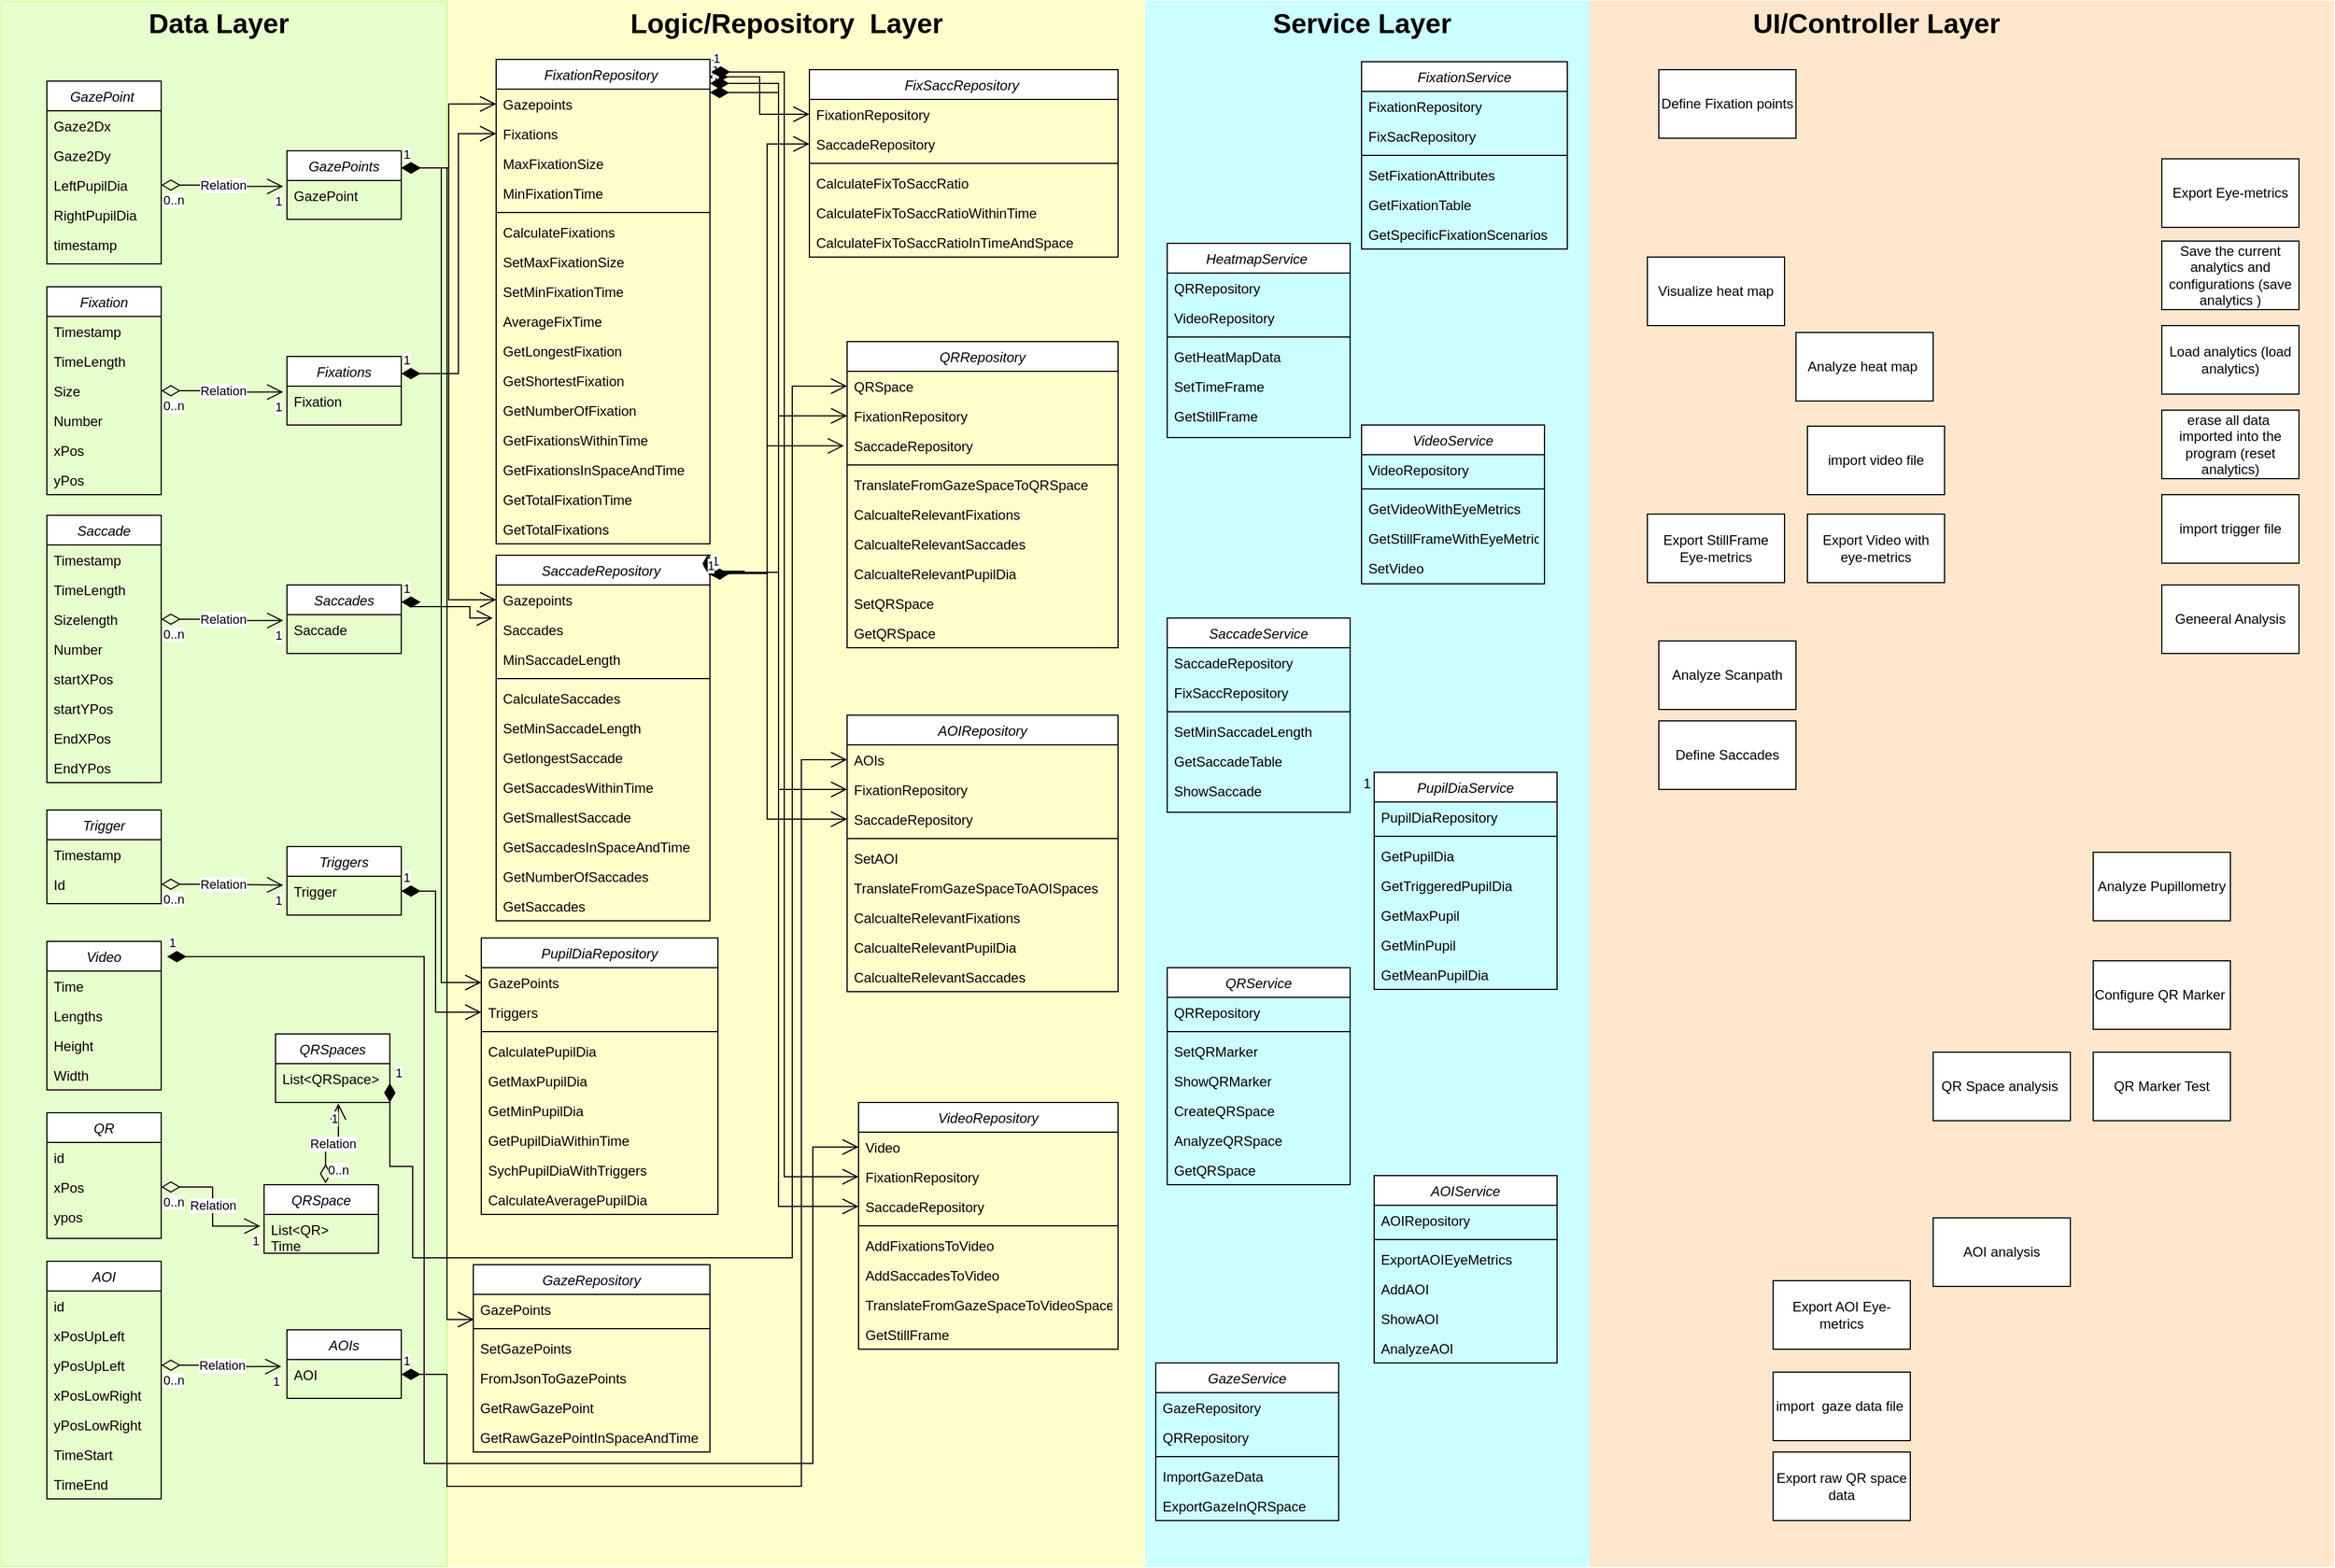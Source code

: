 <mxfile version="21.6.1" type="device">
  <diagram id="C5RBs43oDa-KdzZeNtuy" name="Page-1">
    <mxGraphModel dx="2074" dy="2373" grid="1" gridSize="10" guides="1" tooltips="1" connect="1" arrows="1" fold="1" page="1" pageScale="1" pageWidth="827" pageHeight="1169" math="0" shadow="0">
      <root>
        <mxCell id="WIyWlLk6GJQsqaUBKTNV-0" />
        <mxCell id="WIyWlLk6GJQsqaUBKTNV-1" parent="WIyWlLk6GJQsqaUBKTNV-0" />
        <mxCell id="iB9QgjUBHzaYhmSVUqCr-291" value="1" style="rounded=0;whiteSpace=wrap;html=1;fillColor=#CCFFFF;strokeColor=#CCFFFF;" parent="WIyWlLk6GJQsqaUBKTNV-1" vertex="1">
          <mxGeometry x="1040" y="-40" width="390" height="1370" as="geometry" />
        </mxCell>
        <mxCell id="iB9QgjUBHzaYhmSVUqCr-287" value="" style="rounded=0;whiteSpace=wrap;html=1;fillColor=#FFFFCC;shadow=0;strokeColor=#FFFFCC;" parent="WIyWlLk6GJQsqaUBKTNV-1" vertex="1">
          <mxGeometry x="430" y="-40" width="610" height="1370" as="geometry" />
        </mxCell>
        <mxCell id="iB9QgjUBHzaYhmSVUqCr-286" value="" style="rounded=0;whiteSpace=wrap;html=1;strokeColor=#CCFF99;fillColor=#E6FFCC;" parent="WIyWlLk6GJQsqaUBKTNV-1" vertex="1">
          <mxGeometry x="40" y="-40" width="390" height="1370" as="geometry" />
        </mxCell>
        <mxCell id="iB9QgjUBHzaYhmSVUqCr-0" value="GazePoint " style="swimlane;fontStyle=2;align=center;verticalAlign=top;childLayout=stackLayout;horizontal=1;startSize=26;horizontalStack=0;resizeParent=1;resizeLast=0;collapsible=1;marginBottom=0;rounded=0;shadow=0;strokeWidth=1;" parent="WIyWlLk6GJQsqaUBKTNV-1" vertex="1">
          <mxGeometry x="80" y="30" width="100" height="160" as="geometry">
            <mxRectangle x="230" y="140" width="160" height="26" as="alternateBounds" />
          </mxGeometry>
        </mxCell>
        <mxCell id="iB9QgjUBHzaYhmSVUqCr-1" value="Gaze2Dx" style="text;align=left;verticalAlign=top;spacingLeft=4;spacingRight=4;overflow=hidden;rotatable=0;points=[[0,0.5],[1,0.5]];portConstraint=eastwest;" parent="iB9QgjUBHzaYhmSVUqCr-0" vertex="1">
          <mxGeometry y="26" width="100" height="26" as="geometry" />
        </mxCell>
        <mxCell id="iB9QgjUBHzaYhmSVUqCr-2" value="Gaze2Dy" style="text;align=left;verticalAlign=top;spacingLeft=4;spacingRight=4;overflow=hidden;rotatable=0;points=[[0,0.5],[1,0.5]];portConstraint=eastwest;rounded=0;shadow=0;html=0;" parent="iB9QgjUBHzaYhmSVUqCr-0" vertex="1">
          <mxGeometry y="52" width="100" height="26" as="geometry" />
        </mxCell>
        <mxCell id="iB9QgjUBHzaYhmSVUqCr-3" value="LeftPupilDia" style="text;align=left;verticalAlign=top;spacingLeft=4;spacingRight=4;overflow=hidden;rotatable=0;points=[[0,0.5],[1,0.5]];portConstraint=eastwest;rounded=0;shadow=0;html=0;" parent="iB9QgjUBHzaYhmSVUqCr-0" vertex="1">
          <mxGeometry y="78" width="100" height="26" as="geometry" />
        </mxCell>
        <mxCell id="iB9QgjUBHzaYhmSVUqCr-6" value="RightPupilDia" style="text;align=left;verticalAlign=top;spacingLeft=4;spacingRight=4;overflow=hidden;rotatable=0;points=[[0,0.5],[1,0.5]];portConstraint=eastwest;rounded=0;shadow=0;html=0;" parent="iB9QgjUBHzaYhmSVUqCr-0" vertex="1">
          <mxGeometry y="104" width="100" height="26" as="geometry" />
        </mxCell>
        <mxCell id="iB9QgjUBHzaYhmSVUqCr-8" value="timestamp" style="text;align=left;verticalAlign=top;spacingLeft=4;spacingRight=4;overflow=hidden;rotatable=0;points=[[0,0.5],[1,0.5]];portConstraint=eastwest;rounded=0;shadow=0;html=0;" parent="iB9QgjUBHzaYhmSVUqCr-0" vertex="1">
          <mxGeometry y="130" width="100" height="26" as="geometry" />
        </mxCell>
        <mxCell id="iB9QgjUBHzaYhmSVUqCr-15" value="FixationRepository " style="swimlane;fontStyle=2;align=center;verticalAlign=top;childLayout=stackLayout;horizontal=1;startSize=26;horizontalStack=0;resizeParent=1;resizeLast=0;collapsible=1;marginBottom=0;rounded=0;shadow=0;strokeWidth=1;" parent="WIyWlLk6GJQsqaUBKTNV-1" vertex="1">
          <mxGeometry x="473" y="11" width="187" height="424" as="geometry">
            <mxRectangle x="473" y="11" width="160" height="26" as="alternateBounds" />
          </mxGeometry>
        </mxCell>
        <mxCell id="iB9QgjUBHzaYhmSVUqCr-16" value="Gazepoints" style="text;align=left;verticalAlign=top;spacingLeft=4;spacingRight=4;overflow=hidden;rotatable=0;points=[[0,0.5],[1,0.5]];portConstraint=eastwest;" parent="iB9QgjUBHzaYhmSVUqCr-15" vertex="1">
          <mxGeometry y="26" width="187" height="26" as="geometry" />
        </mxCell>
        <mxCell id="iB9QgjUBHzaYhmSVUqCr-17" value="Fixations" style="text;align=left;verticalAlign=top;spacingLeft=4;spacingRight=4;overflow=hidden;rotatable=0;points=[[0,0.5],[1,0.5]];portConstraint=eastwest;rounded=0;shadow=0;html=0;" parent="iB9QgjUBHzaYhmSVUqCr-15" vertex="1">
          <mxGeometry y="52" width="187" height="26" as="geometry" />
        </mxCell>
        <mxCell id="iB9QgjUBHzaYhmSVUqCr-203" value="MaxFixationSize" style="text;align=left;verticalAlign=top;spacingLeft=4;spacingRight=4;overflow=hidden;rotatable=0;points=[[0,0.5],[1,0.5]];portConstraint=eastwest;rounded=0;shadow=0;html=0;" parent="iB9QgjUBHzaYhmSVUqCr-15" vertex="1">
          <mxGeometry y="78" width="187" height="26" as="geometry" />
        </mxCell>
        <mxCell id="iB9QgjUBHzaYhmSVUqCr-204" value="MinFixationTime" style="text;align=left;verticalAlign=top;spacingLeft=4;spacingRight=4;overflow=hidden;rotatable=0;points=[[0,0.5],[1,0.5]];portConstraint=eastwest;rounded=0;shadow=0;html=0;" parent="iB9QgjUBHzaYhmSVUqCr-15" vertex="1">
          <mxGeometry y="104" width="187" height="26" as="geometry" />
        </mxCell>
        <mxCell id="iB9QgjUBHzaYhmSVUqCr-19" value="" style="line;html=1;strokeWidth=1;align=left;verticalAlign=middle;spacingTop=-1;spacingLeft=3;spacingRight=3;rotatable=0;labelPosition=right;points=[];portConstraint=eastwest;" parent="iB9QgjUBHzaYhmSVUqCr-15" vertex="1">
          <mxGeometry y="130" width="187" height="8" as="geometry" />
        </mxCell>
        <mxCell id="iB9QgjUBHzaYhmSVUqCr-20" value="CalculateFixations" style="text;align=left;verticalAlign=top;spacingLeft=4;spacingRight=4;overflow=hidden;rotatable=0;points=[[0,0.5],[1,0.5]];portConstraint=eastwest;" parent="iB9QgjUBHzaYhmSVUqCr-15" vertex="1">
          <mxGeometry y="138" width="187" height="26" as="geometry" />
        </mxCell>
        <mxCell id="iB9QgjUBHzaYhmSVUqCr-205" value="SetMaxFixationSize" style="text;align=left;verticalAlign=top;spacingLeft=4;spacingRight=4;overflow=hidden;rotatable=0;points=[[0,0.5],[1,0.5]];portConstraint=eastwest;" parent="iB9QgjUBHzaYhmSVUqCr-15" vertex="1">
          <mxGeometry y="164" width="187" height="26" as="geometry" />
        </mxCell>
        <mxCell id="iB9QgjUBHzaYhmSVUqCr-206" value="SetMinFixationTime" style="text;align=left;verticalAlign=top;spacingLeft=4;spacingRight=4;overflow=hidden;rotatable=0;points=[[0,0.5],[1,0.5]];portConstraint=eastwest;" parent="iB9QgjUBHzaYhmSVUqCr-15" vertex="1">
          <mxGeometry y="190" width="187" height="26" as="geometry" />
        </mxCell>
        <mxCell id="iB9QgjUBHzaYhmSVUqCr-207" value="AverageFixTime" style="text;align=left;verticalAlign=top;spacingLeft=4;spacingRight=4;overflow=hidden;rotatable=0;points=[[0,0.5],[1,0.5]];portConstraint=eastwest;" parent="iB9QgjUBHzaYhmSVUqCr-15" vertex="1">
          <mxGeometry y="216" width="187" height="26" as="geometry" />
        </mxCell>
        <mxCell id="iB9QgjUBHzaYhmSVUqCr-211" value="GetLongestFixation" style="text;align=left;verticalAlign=top;spacingLeft=4;spacingRight=4;overflow=hidden;rotatable=0;points=[[0,0.5],[1,0.5]];portConstraint=eastwest;" parent="iB9QgjUBHzaYhmSVUqCr-15" vertex="1">
          <mxGeometry y="242" width="187" height="26" as="geometry" />
        </mxCell>
        <mxCell id="iB9QgjUBHzaYhmSVUqCr-210" value="GetShortestFixation" style="text;align=left;verticalAlign=top;spacingLeft=4;spacingRight=4;overflow=hidden;rotatable=0;points=[[0,0.5],[1,0.5]];portConstraint=eastwest;" parent="iB9QgjUBHzaYhmSVUqCr-15" vertex="1">
          <mxGeometry y="268" width="187" height="26" as="geometry" />
        </mxCell>
        <mxCell id="iB9QgjUBHzaYhmSVUqCr-212" value="GetNumberOfFixation" style="text;align=left;verticalAlign=top;spacingLeft=4;spacingRight=4;overflow=hidden;rotatable=0;points=[[0,0.5],[1,0.5]];portConstraint=eastwest;" parent="iB9QgjUBHzaYhmSVUqCr-15" vertex="1">
          <mxGeometry y="294" width="187" height="26" as="geometry" />
        </mxCell>
        <mxCell id="iB9QgjUBHzaYhmSVUqCr-213" value="GetFixationsWithinTime" style="text;align=left;verticalAlign=top;spacingLeft=4;spacingRight=4;overflow=hidden;rotatable=0;points=[[0,0.5],[1,0.5]];portConstraint=eastwest;" parent="iB9QgjUBHzaYhmSVUqCr-15" vertex="1">
          <mxGeometry y="320" width="187" height="26" as="geometry" />
        </mxCell>
        <mxCell id="iB9QgjUBHzaYhmSVUqCr-214" value="GetFixationsInSpaceAndTime" style="text;align=left;verticalAlign=top;spacingLeft=4;spacingRight=4;overflow=hidden;rotatable=0;points=[[0,0.5],[1,0.5]];portConstraint=eastwest;" parent="iB9QgjUBHzaYhmSVUqCr-15" vertex="1">
          <mxGeometry y="346" width="187" height="26" as="geometry" />
        </mxCell>
        <mxCell id="iB9QgjUBHzaYhmSVUqCr-222" value="GetTotalFixationTime" style="text;align=left;verticalAlign=top;spacingLeft=4;spacingRight=4;overflow=hidden;rotatable=0;points=[[0,0.5],[1,0.5]];portConstraint=eastwest;" parent="iB9QgjUBHzaYhmSVUqCr-15" vertex="1">
          <mxGeometry y="372" width="187" height="26" as="geometry" />
        </mxCell>
        <mxCell id="iB9QgjUBHzaYhmSVUqCr-282" value="GetTotalFixations" style="text;align=left;verticalAlign=top;spacingLeft=4;spacingRight=4;overflow=hidden;rotatable=0;points=[[0,0.5],[1,0.5]];portConstraint=eastwest;" parent="iB9QgjUBHzaYhmSVUqCr-15" vertex="1">
          <mxGeometry y="398" width="187" height="26" as="geometry" />
        </mxCell>
        <mxCell id="iB9QgjUBHzaYhmSVUqCr-21" value="SaccadeService" style="swimlane;fontStyle=2;align=center;verticalAlign=top;childLayout=stackLayout;horizontal=1;startSize=26;horizontalStack=0;resizeParent=1;resizeLast=0;collapsible=1;marginBottom=0;rounded=0;shadow=0;strokeWidth=1;" parent="WIyWlLk6GJQsqaUBKTNV-1" vertex="1">
          <mxGeometry x="1060" y="500" width="160" height="170" as="geometry">
            <mxRectangle x="230" y="140" width="160" height="26" as="alternateBounds" />
          </mxGeometry>
        </mxCell>
        <mxCell id="iB9QgjUBHzaYhmSVUqCr-22" value="SaccadeRepository" style="text;align=left;verticalAlign=top;spacingLeft=4;spacingRight=4;overflow=hidden;rotatable=0;points=[[0,0.5],[1,0.5]];portConstraint=eastwest;" parent="iB9QgjUBHzaYhmSVUqCr-21" vertex="1">
          <mxGeometry y="26" width="160" height="26" as="geometry" />
        </mxCell>
        <mxCell id="iB9QgjUBHzaYhmSVUqCr-23" value="FixSaccRepository" style="text;align=left;verticalAlign=top;spacingLeft=4;spacingRight=4;overflow=hidden;rotatable=0;points=[[0,0.5],[1,0.5]];portConstraint=eastwest;rounded=0;shadow=0;html=0;" parent="iB9QgjUBHzaYhmSVUqCr-21" vertex="1">
          <mxGeometry y="52" width="160" height="26" as="geometry" />
        </mxCell>
        <mxCell id="iB9QgjUBHzaYhmSVUqCr-25" value="" style="line;html=1;strokeWidth=1;align=left;verticalAlign=middle;spacingTop=-1;spacingLeft=3;spacingRight=3;rotatable=0;labelPosition=right;points=[];portConstraint=eastwest;" parent="iB9QgjUBHzaYhmSVUqCr-21" vertex="1">
          <mxGeometry y="78" width="160" height="8" as="geometry" />
        </mxCell>
        <mxCell id="iB9QgjUBHzaYhmSVUqCr-26" value="SetMinSaccadeLength" style="text;align=left;verticalAlign=top;spacingLeft=4;spacingRight=4;overflow=hidden;rotatable=0;points=[[0,0.5],[1,0.5]];portConstraint=eastwest;" parent="iB9QgjUBHzaYhmSVUqCr-21" vertex="1">
          <mxGeometry y="86" width="160" height="26" as="geometry" />
        </mxCell>
        <mxCell id="RDkW7q8g33oDW0rFXK8b-1" value="GetSaccadeTable" style="text;align=left;verticalAlign=top;spacingLeft=4;spacingRight=4;overflow=hidden;rotatable=0;points=[[0,0.5],[1,0.5]];portConstraint=eastwest;" parent="iB9QgjUBHzaYhmSVUqCr-21" vertex="1">
          <mxGeometry y="112" width="160" height="26" as="geometry" />
        </mxCell>
        <mxCell id="RDkW7q8g33oDW0rFXK8b-2" value="ShowSaccade" style="text;align=left;verticalAlign=top;spacingLeft=4;spacingRight=4;overflow=hidden;rotatable=0;points=[[0,0.5],[1,0.5]];portConstraint=eastwest;" parent="iB9QgjUBHzaYhmSVUqCr-21" vertex="1">
          <mxGeometry y="138" width="160" height="26" as="geometry" />
        </mxCell>
        <mxCell id="iB9QgjUBHzaYhmSVUqCr-33" value="GazePoints" style="swimlane;fontStyle=2;align=center;verticalAlign=top;childLayout=stackLayout;horizontal=1;startSize=26;horizontalStack=0;resizeParent=1;resizeLast=0;collapsible=1;marginBottom=0;rounded=0;shadow=0;strokeWidth=1;" parent="WIyWlLk6GJQsqaUBKTNV-1" vertex="1">
          <mxGeometry x="290" y="91" width="100" height="60" as="geometry">
            <mxRectangle x="230" y="140" width="160" height="26" as="alternateBounds" />
          </mxGeometry>
        </mxCell>
        <mxCell id="iB9QgjUBHzaYhmSVUqCr-35" value="GazePoint" style="text;align=left;verticalAlign=top;spacingLeft=4;spacingRight=4;overflow=hidden;rotatable=0;points=[[0,0.5],[1,0.5]];portConstraint=eastwest;rounded=0;shadow=0;html=0;" parent="iB9QgjUBHzaYhmSVUqCr-33" vertex="1">
          <mxGeometry y="26" width="100" height="26" as="geometry" />
        </mxCell>
        <mxCell id="iB9QgjUBHzaYhmSVUqCr-39" value="SaccadeRepository " style="swimlane;fontStyle=2;align=center;verticalAlign=top;childLayout=stackLayout;horizontal=1;startSize=26;horizontalStack=0;resizeParent=1;resizeLast=0;collapsible=1;marginBottom=0;rounded=0;shadow=0;strokeWidth=1;" parent="WIyWlLk6GJQsqaUBKTNV-1" vertex="1">
          <mxGeometry x="473" y="445" width="187" height="320" as="geometry">
            <mxRectangle x="230" y="140" width="160" height="26" as="alternateBounds" />
          </mxGeometry>
        </mxCell>
        <mxCell id="iB9QgjUBHzaYhmSVUqCr-40" value="Gazepoints" style="text;align=left;verticalAlign=top;spacingLeft=4;spacingRight=4;overflow=hidden;rotatable=0;points=[[0,0.5],[1,0.5]];portConstraint=eastwest;" parent="iB9QgjUBHzaYhmSVUqCr-39" vertex="1">
          <mxGeometry y="26" width="187" height="26" as="geometry" />
        </mxCell>
        <mxCell id="iB9QgjUBHzaYhmSVUqCr-41" value="Saccades" style="text;align=left;verticalAlign=top;spacingLeft=4;spacingRight=4;overflow=hidden;rotatable=0;points=[[0,0.5],[1,0.5]];portConstraint=eastwest;rounded=0;shadow=0;html=0;" parent="iB9QgjUBHzaYhmSVUqCr-39" vertex="1">
          <mxGeometry y="52" width="187" height="26" as="geometry" />
        </mxCell>
        <mxCell id="iB9QgjUBHzaYhmSVUqCr-42" value="MinSaccadeLength" style="text;align=left;verticalAlign=top;spacingLeft=4;spacingRight=4;overflow=hidden;rotatable=0;points=[[0,0.5],[1,0.5]];portConstraint=eastwest;rounded=0;shadow=0;html=0;" parent="iB9QgjUBHzaYhmSVUqCr-39" vertex="1">
          <mxGeometry y="78" width="187" height="26" as="geometry" />
        </mxCell>
        <mxCell id="iB9QgjUBHzaYhmSVUqCr-43" value="" style="line;html=1;strokeWidth=1;align=left;verticalAlign=middle;spacingTop=-1;spacingLeft=3;spacingRight=3;rotatable=0;labelPosition=right;points=[];portConstraint=eastwest;" parent="iB9QgjUBHzaYhmSVUqCr-39" vertex="1">
          <mxGeometry y="104" width="187" height="8" as="geometry" />
        </mxCell>
        <mxCell id="iB9QgjUBHzaYhmSVUqCr-44" value="CalculateSaccades" style="text;align=left;verticalAlign=top;spacingLeft=4;spacingRight=4;overflow=hidden;rotatable=0;points=[[0,0.5],[1,0.5]];portConstraint=eastwest;" parent="iB9QgjUBHzaYhmSVUqCr-39" vertex="1">
          <mxGeometry y="112" width="187" height="26" as="geometry" />
        </mxCell>
        <mxCell id="iB9QgjUBHzaYhmSVUqCr-221" value="SetMinSaccadeLength" style="text;align=left;verticalAlign=top;spacingLeft=4;spacingRight=4;overflow=hidden;rotatable=0;points=[[0,0.5],[1,0.5]];portConstraint=eastwest;" parent="iB9QgjUBHzaYhmSVUqCr-39" vertex="1">
          <mxGeometry y="138" width="187" height="26" as="geometry" />
        </mxCell>
        <mxCell id="iB9QgjUBHzaYhmSVUqCr-223" value="GetlongestSaccade" style="text;align=left;verticalAlign=top;spacingLeft=4;spacingRight=4;overflow=hidden;rotatable=0;points=[[0,0.5],[1,0.5]];portConstraint=eastwest;" parent="iB9QgjUBHzaYhmSVUqCr-39" vertex="1">
          <mxGeometry y="164" width="187" height="26" as="geometry" />
        </mxCell>
        <mxCell id="iB9QgjUBHzaYhmSVUqCr-224" value="GetSaccadesWithinTime" style="text;align=left;verticalAlign=top;spacingLeft=4;spacingRight=4;overflow=hidden;rotatable=0;points=[[0,0.5],[1,0.5]];portConstraint=eastwest;" parent="iB9QgjUBHzaYhmSVUqCr-39" vertex="1">
          <mxGeometry y="190" width="187" height="26" as="geometry" />
        </mxCell>
        <mxCell id="iB9QgjUBHzaYhmSVUqCr-225" value="GetSmallestSaccade" style="text;align=left;verticalAlign=top;spacingLeft=4;spacingRight=4;overflow=hidden;rotatable=0;points=[[0,0.5],[1,0.5]];portConstraint=eastwest;" parent="iB9QgjUBHzaYhmSVUqCr-39" vertex="1">
          <mxGeometry y="216" width="187" height="26" as="geometry" />
        </mxCell>
        <mxCell id="iB9QgjUBHzaYhmSVUqCr-226" value="GetSaccadesInSpaceAndTime" style="text;align=left;verticalAlign=top;spacingLeft=4;spacingRight=4;overflow=hidden;rotatable=0;points=[[0,0.5],[1,0.5]];portConstraint=eastwest;" parent="iB9QgjUBHzaYhmSVUqCr-39" vertex="1">
          <mxGeometry y="242" width="187" height="26" as="geometry" />
        </mxCell>
        <mxCell id="iB9QgjUBHzaYhmSVUqCr-227" value="GetNumberOfSaccades" style="text;align=left;verticalAlign=top;spacingLeft=4;spacingRight=4;overflow=hidden;rotatable=0;points=[[0,0.5],[1,0.5]];portConstraint=eastwest;" parent="iB9QgjUBHzaYhmSVUqCr-39" vertex="1">
          <mxGeometry y="268" width="187" height="26" as="geometry" />
        </mxCell>
        <mxCell id="iB9QgjUBHzaYhmSVUqCr-283" value="GetSaccades" style="text;align=left;verticalAlign=top;spacingLeft=4;spacingRight=4;overflow=hidden;rotatable=0;points=[[0,0.5],[1,0.5]];portConstraint=eastwest;" parent="iB9QgjUBHzaYhmSVUqCr-39" vertex="1">
          <mxGeometry y="294" width="187" height="26" as="geometry" />
        </mxCell>
        <mxCell id="iB9QgjUBHzaYhmSVUqCr-45" value="PupilDiaRepository" style="swimlane;fontStyle=2;align=center;verticalAlign=top;childLayout=stackLayout;horizontal=1;startSize=26;horizontalStack=0;resizeParent=1;resizeLast=0;collapsible=1;marginBottom=0;rounded=0;shadow=0;strokeWidth=1;" parent="WIyWlLk6GJQsqaUBKTNV-1" vertex="1">
          <mxGeometry x="460" y="780" width="207" height="242" as="geometry">
            <mxRectangle x="230" y="140" width="160" height="26" as="alternateBounds" />
          </mxGeometry>
        </mxCell>
        <mxCell id="iB9QgjUBHzaYhmSVUqCr-46" value="GazePoints" style="text;align=left;verticalAlign=top;spacingLeft=4;spacingRight=4;overflow=hidden;rotatable=0;points=[[0,0.5],[1,0.5]];portConstraint=eastwest;" parent="iB9QgjUBHzaYhmSVUqCr-45" vertex="1">
          <mxGeometry y="26" width="207" height="26" as="geometry" />
        </mxCell>
        <mxCell id="iB9QgjUBHzaYhmSVUqCr-47" value="Triggers" style="text;align=left;verticalAlign=top;spacingLeft=4;spacingRight=4;overflow=hidden;rotatable=0;points=[[0,0.5],[1,0.5]];portConstraint=eastwest;rounded=0;shadow=0;html=0;" parent="iB9QgjUBHzaYhmSVUqCr-45" vertex="1">
          <mxGeometry y="52" width="207" height="26" as="geometry" />
        </mxCell>
        <mxCell id="iB9QgjUBHzaYhmSVUqCr-49" value="" style="line;html=1;strokeWidth=1;align=left;verticalAlign=middle;spacingTop=-1;spacingLeft=3;spacingRight=3;rotatable=0;labelPosition=right;points=[];portConstraint=eastwest;" parent="iB9QgjUBHzaYhmSVUqCr-45" vertex="1">
          <mxGeometry y="78" width="207" height="8" as="geometry" />
        </mxCell>
        <mxCell id="iB9QgjUBHzaYhmSVUqCr-50" value="CalculatePupilDia" style="text;align=left;verticalAlign=top;spacingLeft=4;spacingRight=4;overflow=hidden;rotatable=0;points=[[0,0.5],[1,0.5]];portConstraint=eastwest;" parent="iB9QgjUBHzaYhmSVUqCr-45" vertex="1">
          <mxGeometry y="86" width="207" height="26" as="geometry" />
        </mxCell>
        <mxCell id="iB9QgjUBHzaYhmSVUqCr-232" value="GetMaxPupilDia" style="text;align=left;verticalAlign=top;spacingLeft=4;spacingRight=4;overflow=hidden;rotatable=0;points=[[0,0.5],[1,0.5]];portConstraint=eastwest;" parent="iB9QgjUBHzaYhmSVUqCr-45" vertex="1">
          <mxGeometry y="112" width="207" height="26" as="geometry" />
        </mxCell>
        <mxCell id="iB9QgjUBHzaYhmSVUqCr-233" value="GetMinPupilDia" style="text;align=left;verticalAlign=top;spacingLeft=4;spacingRight=4;overflow=hidden;rotatable=0;points=[[0,0.5],[1,0.5]];portConstraint=eastwest;" parent="iB9QgjUBHzaYhmSVUqCr-45" vertex="1">
          <mxGeometry y="138" width="207" height="26" as="geometry" />
        </mxCell>
        <mxCell id="iB9QgjUBHzaYhmSVUqCr-234" value="GetPupilDiaWithinTime" style="text;align=left;verticalAlign=top;spacingLeft=4;spacingRight=4;overflow=hidden;rotatable=0;points=[[0,0.5],[1,0.5]];portConstraint=eastwest;" parent="iB9QgjUBHzaYhmSVUqCr-45" vertex="1">
          <mxGeometry y="164" width="207" height="26" as="geometry" />
        </mxCell>
        <mxCell id="iB9QgjUBHzaYhmSVUqCr-339" value="SychPupilDiaWithTriggers" style="text;align=left;verticalAlign=top;spacingLeft=4;spacingRight=4;overflow=hidden;rotatable=0;points=[[0,0.5],[1,0.5]];portConstraint=eastwest;" parent="iB9QgjUBHzaYhmSVUqCr-45" vertex="1">
          <mxGeometry y="190" width="207" height="26" as="geometry" />
        </mxCell>
        <mxCell id="iB9QgjUBHzaYhmSVUqCr-342" value="CalculateAveragePupilDia" style="text;align=left;verticalAlign=top;spacingLeft=4;spacingRight=4;overflow=hidden;rotatable=0;points=[[0,0.5],[1,0.5]];portConstraint=eastwest;" parent="iB9QgjUBHzaYhmSVUqCr-45" vertex="1">
          <mxGeometry y="216" width="207" height="26" as="geometry" />
        </mxCell>
        <mxCell id="iB9QgjUBHzaYhmSVUqCr-51" value="Video" style="swimlane;fontStyle=2;align=center;verticalAlign=top;childLayout=stackLayout;horizontal=1;startSize=26;horizontalStack=0;resizeParent=1;resizeLast=0;collapsible=1;marginBottom=0;rounded=0;shadow=0;strokeWidth=1;" parent="WIyWlLk6GJQsqaUBKTNV-1" vertex="1">
          <mxGeometry x="80" y="783" width="100" height="130" as="geometry">
            <mxRectangle x="230" y="140" width="160" height="26" as="alternateBounds" />
          </mxGeometry>
        </mxCell>
        <mxCell id="iB9QgjUBHzaYhmSVUqCr-52" value="Time" style="text;align=left;verticalAlign=top;spacingLeft=4;spacingRight=4;overflow=hidden;rotatable=0;points=[[0,0.5],[1,0.5]];portConstraint=eastwest;" parent="iB9QgjUBHzaYhmSVUqCr-51" vertex="1">
          <mxGeometry y="26" width="100" height="26" as="geometry" />
        </mxCell>
        <mxCell id="iB9QgjUBHzaYhmSVUqCr-53" value="Lengths" style="text;align=left;verticalAlign=top;spacingLeft=4;spacingRight=4;overflow=hidden;rotatable=0;points=[[0,0.5],[1,0.5]];portConstraint=eastwest;rounded=0;shadow=0;html=0;" parent="iB9QgjUBHzaYhmSVUqCr-51" vertex="1">
          <mxGeometry y="52" width="100" height="26" as="geometry" />
        </mxCell>
        <mxCell id="iB9QgjUBHzaYhmSVUqCr-54" value="Height" style="text;align=left;verticalAlign=top;spacingLeft=4;spacingRight=4;overflow=hidden;rotatable=0;points=[[0,0.5],[1,0.5]];portConstraint=eastwest;rounded=0;shadow=0;html=0;" parent="iB9QgjUBHzaYhmSVUqCr-51" vertex="1">
          <mxGeometry y="78" width="100" height="26" as="geometry" />
        </mxCell>
        <mxCell id="iB9QgjUBHzaYhmSVUqCr-55" value="Width" style="text;align=left;verticalAlign=top;spacingLeft=4;spacingRight=4;overflow=hidden;rotatable=0;points=[[0,0.5],[1,0.5]];portConstraint=eastwest;rounded=0;shadow=0;html=0;" parent="iB9QgjUBHzaYhmSVUqCr-51" vertex="1">
          <mxGeometry y="104" width="100" height="26" as="geometry" />
        </mxCell>
        <mxCell id="iB9QgjUBHzaYhmSVUqCr-57" value="QR" style="swimlane;fontStyle=2;align=center;verticalAlign=top;childLayout=stackLayout;horizontal=1;startSize=26;horizontalStack=0;resizeParent=1;resizeLast=0;collapsible=1;marginBottom=0;rounded=0;shadow=0;strokeWidth=1;" parent="WIyWlLk6GJQsqaUBKTNV-1" vertex="1">
          <mxGeometry x="80" y="933" width="100" height="110" as="geometry">
            <mxRectangle x="230" y="140" width="160" height="26" as="alternateBounds" />
          </mxGeometry>
        </mxCell>
        <mxCell id="iB9QgjUBHzaYhmSVUqCr-58" value="id" style="text;align=left;verticalAlign=top;spacingLeft=4;spacingRight=4;overflow=hidden;rotatable=0;points=[[0,0.5],[1,0.5]];portConstraint=eastwest;" parent="iB9QgjUBHzaYhmSVUqCr-57" vertex="1">
          <mxGeometry y="26" width="100" height="26" as="geometry" />
        </mxCell>
        <mxCell id="iB9QgjUBHzaYhmSVUqCr-59" value="xPos" style="text;align=left;verticalAlign=top;spacingLeft=4;spacingRight=4;overflow=hidden;rotatable=0;points=[[0,0.5],[1,0.5]];portConstraint=eastwest;rounded=0;shadow=0;html=0;" parent="iB9QgjUBHzaYhmSVUqCr-57" vertex="1">
          <mxGeometry y="52" width="100" height="26" as="geometry" />
        </mxCell>
        <mxCell id="iB9QgjUBHzaYhmSVUqCr-60" value="ypos" style="text;align=left;verticalAlign=top;spacingLeft=4;spacingRight=4;overflow=hidden;rotatable=0;points=[[0,0.5],[1,0.5]];portConstraint=eastwest;rounded=0;shadow=0;html=0;" parent="iB9QgjUBHzaYhmSVUqCr-57" vertex="1">
          <mxGeometry y="78" width="100" height="26" as="geometry" />
        </mxCell>
        <mxCell id="iB9QgjUBHzaYhmSVUqCr-62" value="QRRepository" style="swimlane;fontStyle=2;align=center;verticalAlign=top;childLayout=stackLayout;horizontal=1;startSize=26;horizontalStack=0;resizeParent=1;resizeLast=0;collapsible=1;marginBottom=0;rounded=0;shadow=0;strokeWidth=1;" parent="WIyWlLk6GJQsqaUBKTNV-1" vertex="1">
          <mxGeometry x="780" y="258" width="237" height="268" as="geometry">
            <mxRectangle x="230" y="140" width="160" height="26" as="alternateBounds" />
          </mxGeometry>
        </mxCell>
        <mxCell id="iB9QgjUBHzaYhmSVUqCr-63" value="QRSpace" style="text;align=left;verticalAlign=top;spacingLeft=4;spacingRight=4;overflow=hidden;rotatable=0;points=[[0,0.5],[1,0.5]];portConstraint=eastwest;" parent="iB9QgjUBHzaYhmSVUqCr-62" vertex="1">
          <mxGeometry y="26" width="237" height="26" as="geometry" />
        </mxCell>
        <mxCell id="iB9QgjUBHzaYhmSVUqCr-240" value="FixationRepository" style="text;align=left;verticalAlign=top;spacingLeft=4;spacingRight=4;overflow=hidden;rotatable=0;points=[[0,0.5],[1,0.5]];portConstraint=eastwest;rounded=0;shadow=0;html=0;" parent="iB9QgjUBHzaYhmSVUqCr-62" vertex="1">
          <mxGeometry y="52" width="237" height="26" as="geometry" />
        </mxCell>
        <mxCell id="iB9QgjUBHzaYhmSVUqCr-241" value="SaccadeRepository" style="text;align=left;verticalAlign=top;spacingLeft=4;spacingRight=4;overflow=hidden;rotatable=0;points=[[0,0.5],[1,0.5]];portConstraint=eastwest;rounded=0;shadow=0;html=0;" parent="iB9QgjUBHzaYhmSVUqCr-62" vertex="1">
          <mxGeometry y="78" width="237" height="26" as="geometry" />
        </mxCell>
        <mxCell id="iB9QgjUBHzaYhmSVUqCr-66" value="" style="line;html=1;strokeWidth=1;align=left;verticalAlign=middle;spacingTop=-1;spacingLeft=3;spacingRight=3;rotatable=0;labelPosition=right;points=[];portConstraint=eastwest;" parent="iB9QgjUBHzaYhmSVUqCr-62" vertex="1">
          <mxGeometry y="104" width="237" height="8" as="geometry" />
        </mxCell>
        <mxCell id="iB9QgjUBHzaYhmSVUqCr-67" value="TranslateFromGazeSpaceToQRSpace" style="text;align=left;verticalAlign=top;spacingLeft=4;spacingRight=4;overflow=hidden;rotatable=0;points=[[0,0.5],[1,0.5]];portConstraint=eastwest;" parent="iB9QgjUBHzaYhmSVUqCr-62" vertex="1">
          <mxGeometry y="112" width="237" height="26" as="geometry" />
        </mxCell>
        <mxCell id="iB9QgjUBHzaYhmSVUqCr-237" value="CalcualteRelevantFixations" style="text;align=left;verticalAlign=top;spacingLeft=4;spacingRight=4;overflow=hidden;rotatable=0;points=[[0,0.5],[1,0.5]];portConstraint=eastwest;" parent="iB9QgjUBHzaYhmSVUqCr-62" vertex="1">
          <mxGeometry y="138" width="237" height="26" as="geometry" />
        </mxCell>
        <mxCell id="iB9QgjUBHzaYhmSVUqCr-238" value="CalcualteRelevantSaccades" style="text;align=left;verticalAlign=top;spacingLeft=4;spacingRight=4;overflow=hidden;rotatable=0;points=[[0,0.5],[1,0.5]];portConstraint=eastwest;" parent="iB9QgjUBHzaYhmSVUqCr-62" vertex="1">
          <mxGeometry y="164" width="237" height="26" as="geometry" />
        </mxCell>
        <mxCell id="iB9QgjUBHzaYhmSVUqCr-239" value="CalcualteRelevantPupilDia" style="text;align=left;verticalAlign=top;spacingLeft=4;spacingRight=4;overflow=hidden;rotatable=0;points=[[0,0.5],[1,0.5]];portConstraint=eastwest;" parent="iB9QgjUBHzaYhmSVUqCr-62" vertex="1">
          <mxGeometry y="190" width="237" height="26" as="geometry" />
        </mxCell>
        <mxCell id="iB9QgjUBHzaYhmSVUqCr-242" value="SetQRSpace" style="text;align=left;verticalAlign=top;spacingLeft=4;spacingRight=4;overflow=hidden;rotatable=0;points=[[0,0.5],[1,0.5]];portConstraint=eastwest;" parent="iB9QgjUBHzaYhmSVUqCr-62" vertex="1">
          <mxGeometry y="216" width="237" height="26" as="geometry" />
        </mxCell>
        <mxCell id="iB9QgjUBHzaYhmSVUqCr-325" value="GetQRSpace" style="text;align=left;verticalAlign=top;spacingLeft=4;spacingRight=4;overflow=hidden;rotatable=0;points=[[0,0.5],[1,0.5]];portConstraint=eastwest;" parent="iB9QgjUBHzaYhmSVUqCr-62" vertex="1">
          <mxGeometry y="242" width="237" height="26" as="geometry" />
        </mxCell>
        <mxCell id="iB9QgjUBHzaYhmSVUqCr-68" value="QRSpace" style="swimlane;fontStyle=2;align=center;verticalAlign=top;childLayout=stackLayout;horizontal=1;startSize=26;horizontalStack=0;resizeParent=1;resizeLast=0;collapsible=1;marginBottom=0;rounded=0;shadow=0;strokeWidth=1;" parent="WIyWlLk6GJQsqaUBKTNV-1" vertex="1">
          <mxGeometry x="270" y="996" width="100" height="60" as="geometry">
            <mxRectangle x="230" y="140" width="160" height="26" as="alternateBounds" />
          </mxGeometry>
        </mxCell>
        <mxCell id="iB9QgjUBHzaYhmSVUqCr-69" value="List&lt;QR&gt;&#xa;Time" style="text;align=left;verticalAlign=top;spacingLeft=4;spacingRight=4;overflow=hidden;rotatable=0;points=[[0,0.5],[1,0.5]];portConstraint=eastwest;rounded=0;shadow=0;html=0;" parent="iB9QgjUBHzaYhmSVUqCr-68" vertex="1">
          <mxGeometry y="26" width="100" height="34" as="geometry" />
        </mxCell>
        <mxCell id="iB9QgjUBHzaYhmSVUqCr-70" value="AOI" style="swimlane;fontStyle=2;align=center;verticalAlign=top;childLayout=stackLayout;horizontal=1;startSize=26;horizontalStack=0;resizeParent=1;resizeLast=0;collapsible=1;marginBottom=0;rounded=0;shadow=0;strokeWidth=1;" parent="WIyWlLk6GJQsqaUBKTNV-1" vertex="1">
          <mxGeometry x="80" y="1063" width="100" height="208" as="geometry">
            <mxRectangle x="230" y="140" width="160" height="26" as="alternateBounds" />
          </mxGeometry>
        </mxCell>
        <mxCell id="iB9QgjUBHzaYhmSVUqCr-71" value="id" style="text;align=left;verticalAlign=top;spacingLeft=4;spacingRight=4;overflow=hidden;rotatable=0;points=[[0,0.5],[1,0.5]];portConstraint=eastwest;" parent="iB9QgjUBHzaYhmSVUqCr-70" vertex="1">
          <mxGeometry y="26" width="100" height="26" as="geometry" />
        </mxCell>
        <mxCell id="iB9QgjUBHzaYhmSVUqCr-72" value="xPosUpLeft" style="text;align=left;verticalAlign=top;spacingLeft=4;spacingRight=4;overflow=hidden;rotatable=0;points=[[0,0.5],[1,0.5]];portConstraint=eastwest;rounded=0;shadow=0;html=0;" parent="iB9QgjUBHzaYhmSVUqCr-70" vertex="1">
          <mxGeometry y="52" width="100" height="26" as="geometry" />
        </mxCell>
        <mxCell id="iB9QgjUBHzaYhmSVUqCr-73" value="yPosUpLeft" style="text;align=left;verticalAlign=top;spacingLeft=4;spacingRight=4;overflow=hidden;rotatable=0;points=[[0,0.5],[1,0.5]];portConstraint=eastwest;rounded=0;shadow=0;html=0;" parent="iB9QgjUBHzaYhmSVUqCr-70" vertex="1">
          <mxGeometry y="78" width="100" height="26" as="geometry" />
        </mxCell>
        <mxCell id="iB9QgjUBHzaYhmSVUqCr-74" value="xPosLowRight" style="text;align=left;verticalAlign=top;spacingLeft=4;spacingRight=4;overflow=hidden;rotatable=0;points=[[0,0.5],[1,0.5]];portConstraint=eastwest;rounded=0;shadow=0;html=0;" parent="iB9QgjUBHzaYhmSVUqCr-70" vertex="1">
          <mxGeometry y="104" width="100" height="26" as="geometry" />
        </mxCell>
        <mxCell id="iB9QgjUBHzaYhmSVUqCr-75" value="yPosLowRight" style="text;align=left;verticalAlign=top;spacingLeft=4;spacingRight=4;overflow=hidden;rotatable=0;points=[[0,0.5],[1,0.5]];portConstraint=eastwest;rounded=0;shadow=0;html=0;" parent="iB9QgjUBHzaYhmSVUqCr-70" vertex="1">
          <mxGeometry y="130" width="100" height="26" as="geometry" />
        </mxCell>
        <mxCell id="iB9QgjUBHzaYhmSVUqCr-330" value="TimeStart" style="text;align=left;verticalAlign=top;spacingLeft=4;spacingRight=4;overflow=hidden;rotatable=0;points=[[0,0.5],[1,0.5]];portConstraint=eastwest;rounded=0;shadow=0;html=0;" parent="iB9QgjUBHzaYhmSVUqCr-70" vertex="1">
          <mxGeometry y="156" width="100" height="26" as="geometry" />
        </mxCell>
        <mxCell id="iB9QgjUBHzaYhmSVUqCr-331" value="TimeEnd" style="text;align=left;verticalAlign=top;spacingLeft=4;spacingRight=4;overflow=hidden;rotatable=0;points=[[0,0.5],[1,0.5]];portConstraint=eastwest;rounded=0;shadow=0;html=0;" parent="iB9QgjUBHzaYhmSVUqCr-70" vertex="1">
          <mxGeometry y="182" width="100" height="26" as="geometry" />
        </mxCell>
        <mxCell id="iB9QgjUBHzaYhmSVUqCr-76" value="AOIRepository" style="swimlane;fontStyle=2;align=center;verticalAlign=top;childLayout=stackLayout;horizontal=1;startSize=26;horizontalStack=0;resizeParent=1;resizeLast=0;collapsible=1;marginBottom=0;rounded=0;shadow=0;strokeWidth=1;" parent="WIyWlLk6GJQsqaUBKTNV-1" vertex="1">
          <mxGeometry x="780" y="585" width="237" height="242" as="geometry">
            <mxRectangle x="230" y="140" width="160" height="26" as="alternateBounds" />
          </mxGeometry>
        </mxCell>
        <mxCell id="iB9QgjUBHzaYhmSVUqCr-77" value="AOIs" style="text;align=left;verticalAlign=top;spacingLeft=4;spacingRight=4;overflow=hidden;rotatable=0;points=[[0,0.5],[1,0.5]];portConstraint=eastwest;" parent="iB9QgjUBHzaYhmSVUqCr-76" vertex="1">
          <mxGeometry y="26" width="237" height="26" as="geometry" />
        </mxCell>
        <mxCell id="iB9QgjUBHzaYhmSVUqCr-78" value="FixationRepository" style="text;align=left;verticalAlign=top;spacingLeft=4;spacingRight=4;overflow=hidden;rotatable=0;points=[[0,0.5],[1,0.5]];portConstraint=eastwest;rounded=0;shadow=0;html=0;" parent="iB9QgjUBHzaYhmSVUqCr-76" vertex="1">
          <mxGeometry y="52" width="237" height="26" as="geometry" />
        </mxCell>
        <mxCell id="iB9QgjUBHzaYhmSVUqCr-79" value="SaccadeRepository" style="text;align=left;verticalAlign=top;spacingLeft=4;spacingRight=4;overflow=hidden;rotatable=0;points=[[0,0.5],[1,0.5]];portConstraint=eastwest;rounded=0;shadow=0;html=0;" parent="iB9QgjUBHzaYhmSVUqCr-76" vertex="1">
          <mxGeometry y="78" width="237" height="26" as="geometry" />
        </mxCell>
        <mxCell id="iB9QgjUBHzaYhmSVUqCr-80" value="" style="line;html=1;strokeWidth=1;align=left;verticalAlign=middle;spacingTop=-1;spacingLeft=3;spacingRight=3;rotatable=0;labelPosition=right;points=[];portConstraint=eastwest;" parent="iB9QgjUBHzaYhmSVUqCr-76" vertex="1">
          <mxGeometry y="104" width="237" height="8" as="geometry" />
        </mxCell>
        <mxCell id="iB9QgjUBHzaYhmSVUqCr-81" value="SetAOI" style="text;align=left;verticalAlign=top;spacingLeft=4;spacingRight=4;overflow=hidden;rotatable=0;points=[[0,0.5],[1,0.5]];portConstraint=eastwest;" parent="iB9QgjUBHzaYhmSVUqCr-76" vertex="1">
          <mxGeometry y="112" width="237" height="26" as="geometry" />
        </mxCell>
        <mxCell id="iB9QgjUBHzaYhmSVUqCr-243" value="TranslateFromGazeSpaceToAOISpaces" style="text;align=left;verticalAlign=top;spacingLeft=4;spacingRight=4;overflow=hidden;rotatable=0;points=[[0,0.5],[1,0.5]];portConstraint=eastwest;" parent="iB9QgjUBHzaYhmSVUqCr-76" vertex="1">
          <mxGeometry y="138" width="237" height="26" as="geometry" />
        </mxCell>
        <mxCell id="iB9QgjUBHzaYhmSVUqCr-244" value="CalcualteRelevantFixations" style="text;align=left;verticalAlign=top;spacingLeft=4;spacingRight=4;overflow=hidden;rotatable=0;points=[[0,0.5],[1,0.5]];portConstraint=eastwest;" parent="iB9QgjUBHzaYhmSVUqCr-76" vertex="1">
          <mxGeometry y="164" width="237" height="26" as="geometry" />
        </mxCell>
        <mxCell id="iB9QgjUBHzaYhmSVUqCr-246" value="CalcualteRelevantPupilDia" style="text;align=left;verticalAlign=top;spacingLeft=4;spacingRight=4;overflow=hidden;rotatable=0;points=[[0,0.5],[1,0.5]];portConstraint=eastwest;" parent="iB9QgjUBHzaYhmSVUqCr-76" vertex="1">
          <mxGeometry y="190" width="237" height="26" as="geometry" />
        </mxCell>
        <mxCell id="iB9QgjUBHzaYhmSVUqCr-245" value="CalcualteRelevantSaccades" style="text;align=left;verticalAlign=top;spacingLeft=4;spacingRight=4;overflow=hidden;rotatable=0;points=[[0,0.5],[1,0.5]];portConstraint=eastwest;" parent="iB9QgjUBHzaYhmSVUqCr-76" vertex="1">
          <mxGeometry y="216" width="237" height="26" as="geometry" />
        </mxCell>
        <mxCell id="iB9QgjUBHzaYhmSVUqCr-82" value="AOIs" style="swimlane;fontStyle=2;align=center;verticalAlign=top;childLayout=stackLayout;horizontal=1;startSize=26;horizontalStack=0;resizeParent=1;resizeLast=0;collapsible=1;marginBottom=0;rounded=0;shadow=0;strokeWidth=1;" parent="WIyWlLk6GJQsqaUBKTNV-1" vertex="1">
          <mxGeometry x="290" y="1123" width="100" height="60" as="geometry">
            <mxRectangle x="230" y="140" width="160" height="26" as="alternateBounds" />
          </mxGeometry>
        </mxCell>
        <mxCell id="iB9QgjUBHzaYhmSVUqCr-83" value="AOI" style="text;align=left;verticalAlign=top;spacingLeft=4;spacingRight=4;overflow=hidden;rotatable=0;points=[[0,0.5],[1,0.5]];portConstraint=eastwest;" parent="iB9QgjUBHzaYhmSVUqCr-82" vertex="1">
          <mxGeometry y="26" width="100" height="26" as="geometry" />
        </mxCell>
        <mxCell id="iB9QgjUBHzaYhmSVUqCr-88" value="HeatmapService " style="swimlane;fontStyle=2;align=center;verticalAlign=top;childLayout=stackLayout;horizontal=1;startSize=26;horizontalStack=0;resizeParent=1;resizeLast=0;collapsible=1;marginBottom=0;rounded=0;shadow=0;strokeWidth=1;" parent="WIyWlLk6GJQsqaUBKTNV-1" vertex="1">
          <mxGeometry x="1060" y="172" width="160" height="170" as="geometry">
            <mxRectangle x="230" y="140" width="160" height="26" as="alternateBounds" />
          </mxGeometry>
        </mxCell>
        <mxCell id="iB9QgjUBHzaYhmSVUqCr-89" value="QRRepository" style="text;align=left;verticalAlign=top;spacingLeft=4;spacingRight=4;overflow=hidden;rotatable=0;points=[[0,0.5],[1,0.5]];portConstraint=eastwest;" parent="iB9QgjUBHzaYhmSVUqCr-88" vertex="1">
          <mxGeometry y="26" width="160" height="26" as="geometry" />
        </mxCell>
        <mxCell id="iB9QgjUBHzaYhmSVUqCr-90" value="VideoRepository" style="text;align=left;verticalAlign=top;spacingLeft=4;spacingRight=4;overflow=hidden;rotatable=0;points=[[0,0.5],[1,0.5]];portConstraint=eastwest;rounded=0;shadow=0;html=0;" parent="iB9QgjUBHzaYhmSVUqCr-88" vertex="1">
          <mxGeometry y="52" width="160" height="26" as="geometry" />
        </mxCell>
        <mxCell id="iB9QgjUBHzaYhmSVUqCr-92" value="" style="line;html=1;strokeWidth=1;align=left;verticalAlign=middle;spacingTop=-1;spacingLeft=3;spacingRight=3;rotatable=0;labelPosition=right;points=[];portConstraint=eastwest;" parent="iB9QgjUBHzaYhmSVUqCr-88" vertex="1">
          <mxGeometry y="78" width="160" height="8" as="geometry" />
        </mxCell>
        <mxCell id="iB9QgjUBHzaYhmSVUqCr-93" value="GetHeatMapData" style="text;align=left;verticalAlign=top;spacingLeft=4;spacingRight=4;overflow=hidden;rotatable=0;points=[[0,0.5],[1,0.5]];portConstraint=eastwest;" parent="iB9QgjUBHzaYhmSVUqCr-88" vertex="1">
          <mxGeometry y="86" width="160" height="26" as="geometry" />
        </mxCell>
        <mxCell id="RDkW7q8g33oDW0rFXK8b-9" value="SetTimeFrame" style="text;align=left;verticalAlign=top;spacingLeft=4;spacingRight=4;overflow=hidden;rotatable=0;points=[[0,0.5],[1,0.5]];portConstraint=eastwest;" parent="iB9QgjUBHzaYhmSVUqCr-88" vertex="1">
          <mxGeometry y="112" width="160" height="26" as="geometry" />
        </mxCell>
        <mxCell id="RDkW7q8g33oDW0rFXK8b-10" value="GetStillFrame" style="text;align=left;verticalAlign=top;spacingLeft=4;spacingRight=4;overflow=hidden;rotatable=0;points=[[0,0.5],[1,0.5]];portConstraint=eastwest;" parent="iB9QgjUBHzaYhmSVUqCr-88" vertex="1">
          <mxGeometry y="138" width="160" height="32" as="geometry" />
        </mxCell>
        <mxCell id="iB9QgjUBHzaYhmSVUqCr-94" value="FixationService" style="swimlane;fontStyle=2;align=center;verticalAlign=top;childLayout=stackLayout;horizontal=1;startSize=26;horizontalStack=0;resizeParent=1;resizeLast=0;collapsible=1;marginBottom=0;rounded=0;shadow=0;strokeWidth=1;" parent="WIyWlLk6GJQsqaUBKTNV-1" vertex="1">
          <mxGeometry x="1230" y="13" width="180" height="164" as="geometry">
            <mxRectangle x="230" y="140" width="160" height="26" as="alternateBounds" />
          </mxGeometry>
        </mxCell>
        <mxCell id="iB9QgjUBHzaYhmSVUqCr-95" value="FixationRepository" style="text;align=left;verticalAlign=top;spacingLeft=4;spacingRight=4;overflow=hidden;rotatable=0;points=[[0,0.5],[1,0.5]];portConstraint=eastwest;" parent="iB9QgjUBHzaYhmSVUqCr-94" vertex="1">
          <mxGeometry y="26" width="180" height="26" as="geometry" />
        </mxCell>
        <mxCell id="iB9QgjUBHzaYhmSVUqCr-96" value="FixSacRepository" style="text;align=left;verticalAlign=top;spacingLeft=4;spacingRight=4;overflow=hidden;rotatable=0;points=[[0,0.5],[1,0.5]];portConstraint=eastwest;rounded=0;shadow=0;html=0;" parent="iB9QgjUBHzaYhmSVUqCr-94" vertex="1">
          <mxGeometry y="52" width="180" height="26" as="geometry" />
        </mxCell>
        <mxCell id="iB9QgjUBHzaYhmSVUqCr-98" value="" style="line;html=1;strokeWidth=1;align=left;verticalAlign=middle;spacingTop=-1;spacingLeft=3;spacingRight=3;rotatable=0;labelPosition=right;points=[];portConstraint=eastwest;" parent="iB9QgjUBHzaYhmSVUqCr-94" vertex="1">
          <mxGeometry y="78" width="180" height="8" as="geometry" />
        </mxCell>
        <mxCell id="iB9QgjUBHzaYhmSVUqCr-99" value="SetFixationAttributes" style="text;align=left;verticalAlign=top;spacingLeft=4;spacingRight=4;overflow=hidden;rotatable=0;points=[[0,0.5],[1,0.5]];portConstraint=eastwest;" parent="iB9QgjUBHzaYhmSVUqCr-94" vertex="1">
          <mxGeometry y="86" width="180" height="26" as="geometry" />
        </mxCell>
        <mxCell id="RDkW7q8g33oDW0rFXK8b-11" value="GetFixationTable" style="text;align=left;verticalAlign=top;spacingLeft=4;spacingRight=4;overflow=hidden;rotatable=0;points=[[0,0.5],[1,0.5]];portConstraint=eastwest;" parent="iB9QgjUBHzaYhmSVUqCr-94" vertex="1">
          <mxGeometry y="112" width="180" height="26" as="geometry" />
        </mxCell>
        <mxCell id="RDkW7q8g33oDW0rFXK8b-12" value="GetSpecificFixationScenarios" style="text;align=left;verticalAlign=top;spacingLeft=4;spacingRight=4;overflow=hidden;rotatable=0;points=[[0,0.5],[1,0.5]];portConstraint=eastwest;" parent="iB9QgjUBHzaYhmSVUqCr-94" vertex="1">
          <mxGeometry y="138" width="180" height="26" as="geometry" />
        </mxCell>
        <mxCell id="iB9QgjUBHzaYhmSVUqCr-100" value="PupilDiaService" style="swimlane;fontStyle=2;align=center;verticalAlign=top;childLayout=stackLayout;horizontal=1;startSize=26;horizontalStack=0;resizeParent=1;resizeLast=0;collapsible=1;marginBottom=0;rounded=0;shadow=0;strokeWidth=1;" parent="WIyWlLk6GJQsqaUBKTNV-1" vertex="1">
          <mxGeometry x="1241" y="635" width="160" height="190" as="geometry">
            <mxRectangle x="230" y="140" width="160" height="26" as="alternateBounds" />
          </mxGeometry>
        </mxCell>
        <mxCell id="iB9QgjUBHzaYhmSVUqCr-101" value="PupilDiaRepository" style="text;align=left;verticalAlign=top;spacingLeft=4;spacingRight=4;overflow=hidden;rotatable=0;points=[[0,0.5],[1,0.5]];portConstraint=eastwest;" parent="iB9QgjUBHzaYhmSVUqCr-100" vertex="1">
          <mxGeometry y="26" width="160" height="26" as="geometry" />
        </mxCell>
        <mxCell id="iB9QgjUBHzaYhmSVUqCr-104" value="" style="line;html=1;strokeWidth=1;align=left;verticalAlign=middle;spacingTop=-1;spacingLeft=3;spacingRight=3;rotatable=0;labelPosition=right;points=[];portConstraint=eastwest;" parent="iB9QgjUBHzaYhmSVUqCr-100" vertex="1">
          <mxGeometry y="52" width="160" height="8" as="geometry" />
        </mxCell>
        <mxCell id="iB9QgjUBHzaYhmSVUqCr-105" value="GetPupilDia" style="text;align=left;verticalAlign=top;spacingLeft=4;spacingRight=4;overflow=hidden;rotatable=0;points=[[0,0.5],[1,0.5]];portConstraint=eastwest;" parent="iB9QgjUBHzaYhmSVUqCr-100" vertex="1">
          <mxGeometry y="60" width="160" height="26" as="geometry" />
        </mxCell>
        <mxCell id="iB9QgjUBHzaYhmSVUqCr-343" value="GetTriggeredPupilDia" style="text;align=left;verticalAlign=top;spacingLeft=4;spacingRight=4;overflow=hidden;rotatable=0;points=[[0,0.5],[1,0.5]];portConstraint=eastwest;" parent="iB9QgjUBHzaYhmSVUqCr-100" vertex="1">
          <mxGeometry y="86" width="160" height="26" as="geometry" />
        </mxCell>
        <mxCell id="iB9QgjUBHzaYhmSVUqCr-344" value="GetMaxPupil" style="text;align=left;verticalAlign=top;spacingLeft=4;spacingRight=4;overflow=hidden;rotatable=0;points=[[0,0.5],[1,0.5]];portConstraint=eastwest;" parent="iB9QgjUBHzaYhmSVUqCr-100" vertex="1">
          <mxGeometry y="112" width="160" height="26" as="geometry" />
        </mxCell>
        <mxCell id="iB9QgjUBHzaYhmSVUqCr-345" value="GetMinPupil" style="text;align=left;verticalAlign=top;spacingLeft=4;spacingRight=4;overflow=hidden;rotatable=0;points=[[0,0.5],[1,0.5]];portConstraint=eastwest;" parent="iB9QgjUBHzaYhmSVUqCr-100" vertex="1">
          <mxGeometry y="138" width="160" height="26" as="geometry" />
        </mxCell>
        <mxCell id="RDkW7q8g33oDW0rFXK8b-0" value="GetMeanPupilDia" style="text;align=left;verticalAlign=top;spacingLeft=4;spacingRight=4;overflow=hidden;rotatable=0;points=[[0,0.5],[1,0.5]];portConstraint=eastwest;" parent="iB9QgjUBHzaYhmSVUqCr-100" vertex="1">
          <mxGeometry y="164" width="160" height="26" as="geometry" />
        </mxCell>
        <mxCell id="iB9QgjUBHzaYhmSVUqCr-106" value="QRService" style="swimlane;fontStyle=2;align=center;verticalAlign=top;childLayout=stackLayout;horizontal=1;startSize=26;horizontalStack=0;resizeParent=1;resizeLast=0;collapsible=1;marginBottom=0;rounded=0;shadow=0;strokeWidth=1;" parent="WIyWlLk6GJQsqaUBKTNV-1" vertex="1">
          <mxGeometry x="1060" y="806" width="160" height="190" as="geometry">
            <mxRectangle x="230" y="140" width="160" height="26" as="alternateBounds" />
          </mxGeometry>
        </mxCell>
        <mxCell id="iB9QgjUBHzaYhmSVUqCr-107" value="QRRepository" style="text;align=left;verticalAlign=top;spacingLeft=4;spacingRight=4;overflow=hidden;rotatable=0;points=[[0,0.5],[1,0.5]];portConstraint=eastwest;" parent="iB9QgjUBHzaYhmSVUqCr-106" vertex="1">
          <mxGeometry y="26" width="160" height="26" as="geometry" />
        </mxCell>
        <mxCell id="iB9QgjUBHzaYhmSVUqCr-110" value="" style="line;html=1;strokeWidth=1;align=left;verticalAlign=middle;spacingTop=-1;spacingLeft=3;spacingRight=3;rotatable=0;labelPosition=right;points=[];portConstraint=eastwest;" parent="iB9QgjUBHzaYhmSVUqCr-106" vertex="1">
          <mxGeometry y="52" width="160" height="8" as="geometry" />
        </mxCell>
        <mxCell id="iB9QgjUBHzaYhmSVUqCr-111" value="SetQRMarker" style="text;align=left;verticalAlign=top;spacingLeft=4;spacingRight=4;overflow=hidden;rotatable=0;points=[[0,0.5],[1,0.5]];portConstraint=eastwest;" parent="iB9QgjUBHzaYhmSVUqCr-106" vertex="1">
          <mxGeometry y="60" width="160" height="26" as="geometry" />
        </mxCell>
        <mxCell id="iB9QgjUBHzaYhmSVUqCr-333" value="ShowQRMarker" style="text;align=left;verticalAlign=top;spacingLeft=4;spacingRight=4;overflow=hidden;rotatable=0;points=[[0,0.5],[1,0.5]];portConstraint=eastwest;" parent="iB9QgjUBHzaYhmSVUqCr-106" vertex="1">
          <mxGeometry y="86" width="160" height="26" as="geometry" />
        </mxCell>
        <mxCell id="iB9QgjUBHzaYhmSVUqCr-336" value="CreateQRSpace" style="text;align=left;verticalAlign=top;spacingLeft=4;spacingRight=4;overflow=hidden;rotatable=0;points=[[0,0.5],[1,0.5]];portConstraint=eastwest;" parent="iB9QgjUBHzaYhmSVUqCr-106" vertex="1">
          <mxGeometry y="112" width="160" height="26" as="geometry" />
        </mxCell>
        <mxCell id="iB9QgjUBHzaYhmSVUqCr-337" value="AnalyzeQRSpace" style="text;align=left;verticalAlign=top;spacingLeft=4;spacingRight=4;overflow=hidden;rotatable=0;points=[[0,0.5],[1,0.5]];portConstraint=eastwest;" parent="iB9QgjUBHzaYhmSVUqCr-106" vertex="1">
          <mxGeometry y="138" width="160" height="26" as="geometry" />
        </mxCell>
        <mxCell id="iB9QgjUBHzaYhmSVUqCr-338" value="GetQRSpace" style="text;align=left;verticalAlign=top;spacingLeft=4;spacingRight=4;overflow=hidden;rotatable=0;points=[[0,0.5],[1,0.5]];portConstraint=eastwest;" parent="iB9QgjUBHzaYhmSVUqCr-106" vertex="1">
          <mxGeometry y="164" width="160" height="26" as="geometry" />
        </mxCell>
        <mxCell id="iB9QgjUBHzaYhmSVUqCr-112" value="AOIService" style="swimlane;fontStyle=2;align=center;verticalAlign=top;childLayout=stackLayout;horizontal=1;startSize=26;horizontalStack=0;resizeParent=1;resizeLast=0;collapsible=1;marginBottom=0;rounded=0;shadow=0;strokeWidth=1;" parent="WIyWlLk6GJQsqaUBKTNV-1" vertex="1">
          <mxGeometry x="1241" y="988" width="160" height="164" as="geometry">
            <mxRectangle x="230" y="140" width="160" height="26" as="alternateBounds" />
          </mxGeometry>
        </mxCell>
        <mxCell id="iB9QgjUBHzaYhmSVUqCr-113" value="AOIRepository" style="text;align=left;verticalAlign=top;spacingLeft=4;spacingRight=4;overflow=hidden;rotatable=0;points=[[0,0.5],[1,0.5]];portConstraint=eastwest;" parent="iB9QgjUBHzaYhmSVUqCr-112" vertex="1">
          <mxGeometry y="26" width="160" height="26" as="geometry" />
        </mxCell>
        <mxCell id="iB9QgjUBHzaYhmSVUqCr-116" value="" style="line;html=1;strokeWidth=1;align=left;verticalAlign=middle;spacingTop=-1;spacingLeft=3;spacingRight=3;rotatable=0;labelPosition=right;points=[];portConstraint=eastwest;" parent="iB9QgjUBHzaYhmSVUqCr-112" vertex="1">
          <mxGeometry y="52" width="160" height="8" as="geometry" />
        </mxCell>
        <mxCell id="iB9QgjUBHzaYhmSVUqCr-117" value="ExportAOIEyeMetrics" style="text;align=left;verticalAlign=top;spacingLeft=4;spacingRight=4;overflow=hidden;rotatable=0;points=[[0,0.5],[1,0.5]];portConstraint=eastwest;" parent="iB9QgjUBHzaYhmSVUqCr-112" vertex="1">
          <mxGeometry y="60" width="160" height="26" as="geometry" />
        </mxCell>
        <mxCell id="iB9QgjUBHzaYhmSVUqCr-328" value="AddAOI" style="text;align=left;verticalAlign=top;spacingLeft=4;spacingRight=4;overflow=hidden;rotatable=0;points=[[0,0.5],[1,0.5]];portConstraint=eastwest;" parent="iB9QgjUBHzaYhmSVUqCr-112" vertex="1">
          <mxGeometry y="86" width="160" height="26" as="geometry" />
        </mxCell>
        <mxCell id="iB9QgjUBHzaYhmSVUqCr-329" value="ShowAOI" style="text;align=left;verticalAlign=top;spacingLeft=4;spacingRight=4;overflow=hidden;rotatable=0;points=[[0,0.5],[1,0.5]];portConstraint=eastwest;" parent="iB9QgjUBHzaYhmSVUqCr-112" vertex="1">
          <mxGeometry y="112" width="160" height="26" as="geometry" />
        </mxCell>
        <mxCell id="iB9QgjUBHzaYhmSVUqCr-332" value="AnalyzeAOI" style="text;align=left;verticalAlign=top;spacingLeft=4;spacingRight=4;overflow=hidden;rotatable=0;points=[[0,0.5],[1,0.5]];portConstraint=eastwest;" parent="iB9QgjUBHzaYhmSVUqCr-112" vertex="1">
          <mxGeometry y="138" width="160" height="26" as="geometry" />
        </mxCell>
        <mxCell id="iB9QgjUBHzaYhmSVUqCr-119" value="Relation" style="endArrow=open;html=1;endSize=12;startArrow=diamondThin;startSize=14;startFill=0;edgeStyle=orthogonalEdgeStyle;rounded=0;exitX=1;exitY=0.5;exitDx=0;exitDy=0;entryX=-0.033;entryY=0.199;entryDx=0;entryDy=0;entryPerimeter=0;" parent="WIyWlLk6GJQsqaUBKTNV-1" source="iB9QgjUBHzaYhmSVUqCr-3" target="iB9QgjUBHzaYhmSVUqCr-35" edge="1">
          <mxGeometry relative="1" as="geometry">
            <mxPoint x="220" y="178.58" as="sourcePoint" />
            <mxPoint x="380" y="178.58" as="targetPoint" />
          </mxGeometry>
        </mxCell>
        <mxCell id="iB9QgjUBHzaYhmSVUqCr-120" value="0..n" style="edgeLabel;resizable=0;html=1;align=left;verticalAlign=top;" parent="iB9QgjUBHzaYhmSVUqCr-119" connectable="0" vertex="1">
          <mxGeometry x="-1" relative="1" as="geometry" />
        </mxCell>
        <mxCell id="iB9QgjUBHzaYhmSVUqCr-121" value="1" style="edgeLabel;resizable=0;html=1;align=right;verticalAlign=top;" parent="iB9QgjUBHzaYhmSVUqCr-119" connectable="0" vertex="1">
          <mxGeometry x="1" relative="1" as="geometry" />
        </mxCell>
        <mxCell id="iB9QgjUBHzaYhmSVUqCr-122" value="Relation" style="endArrow=open;html=1;endSize=12;startArrow=diamondThin;startSize=14;startFill=0;edgeStyle=orthogonalEdgeStyle;rounded=0;exitX=1;exitY=0.5;exitDx=0;exitDy=0;entryX=-0.033;entryY=0.301;entryDx=0;entryDy=0;entryPerimeter=0;" parent="WIyWlLk6GJQsqaUBKTNV-1" source="iB9QgjUBHzaYhmSVUqCr-59" target="iB9QgjUBHzaYhmSVUqCr-69" edge="1">
          <mxGeometry relative="1" as="geometry">
            <mxPoint x="183" y="901" as="sourcePoint" />
            <mxPoint x="240" y="983" as="targetPoint" />
          </mxGeometry>
        </mxCell>
        <mxCell id="iB9QgjUBHzaYhmSVUqCr-123" value="0..n" style="edgeLabel;resizable=0;html=1;align=left;verticalAlign=top;" parent="iB9QgjUBHzaYhmSVUqCr-122" connectable="0" vertex="1">
          <mxGeometry x="-1" relative="1" as="geometry" />
        </mxCell>
        <mxCell id="iB9QgjUBHzaYhmSVUqCr-124" value="1" style="edgeLabel;resizable=0;html=1;align=right;verticalAlign=top;" parent="iB9QgjUBHzaYhmSVUqCr-122" connectable="0" vertex="1">
          <mxGeometry x="1" relative="1" as="geometry" />
        </mxCell>
        <mxCell id="iB9QgjUBHzaYhmSVUqCr-125" value="Relation" style="endArrow=open;html=1;endSize=12;startArrow=diamondThin;startSize=14;startFill=0;edgeStyle=orthogonalEdgeStyle;rounded=0;exitX=1;exitY=0.5;exitDx=0;exitDy=0;entryX=-0.05;entryY=0.237;entryDx=0;entryDy=0;entryPerimeter=0;" parent="WIyWlLk6GJQsqaUBKTNV-1" source="iB9QgjUBHzaYhmSVUqCr-73" target="iB9QgjUBHzaYhmSVUqCr-83" edge="1">
          <mxGeometry relative="1" as="geometry">
            <mxPoint x="190" y="918" as="sourcePoint" />
            <mxPoint x="297" y="919" as="targetPoint" />
          </mxGeometry>
        </mxCell>
        <mxCell id="iB9QgjUBHzaYhmSVUqCr-126" value="0..n" style="edgeLabel;resizable=0;html=1;align=left;verticalAlign=top;" parent="iB9QgjUBHzaYhmSVUqCr-125" connectable="0" vertex="1">
          <mxGeometry x="-1" relative="1" as="geometry" />
        </mxCell>
        <mxCell id="iB9QgjUBHzaYhmSVUqCr-127" value="1" style="edgeLabel;resizable=0;html=1;align=right;verticalAlign=top;" parent="iB9QgjUBHzaYhmSVUqCr-125" connectable="0" vertex="1">
          <mxGeometry x="1" relative="1" as="geometry" />
        </mxCell>
        <mxCell id="iB9QgjUBHzaYhmSVUqCr-128" value="VideoRepository" style="swimlane;fontStyle=2;align=center;verticalAlign=top;childLayout=stackLayout;horizontal=1;startSize=26;horizontalStack=0;resizeParent=1;resizeLast=0;collapsible=1;marginBottom=0;rounded=0;shadow=0;strokeWidth=1;" parent="WIyWlLk6GJQsqaUBKTNV-1" vertex="1">
          <mxGeometry x="790" y="924" width="227" height="216" as="geometry">
            <mxRectangle x="230" y="140" width="160" height="26" as="alternateBounds" />
          </mxGeometry>
        </mxCell>
        <mxCell id="iB9QgjUBHzaYhmSVUqCr-129" value="Video" style="text;align=left;verticalAlign=top;spacingLeft=4;spacingRight=4;overflow=hidden;rotatable=0;points=[[0,0.5],[1,0.5]];portConstraint=eastwest;" parent="iB9QgjUBHzaYhmSVUqCr-128" vertex="1">
          <mxGeometry y="26" width="227" height="26" as="geometry" />
        </mxCell>
        <mxCell id="iB9QgjUBHzaYhmSVUqCr-130" value="FixationRepository" style="text;align=left;verticalAlign=top;spacingLeft=4;spacingRight=4;overflow=hidden;rotatable=0;points=[[0,0.5],[1,0.5]];portConstraint=eastwest;rounded=0;shadow=0;html=0;" parent="iB9QgjUBHzaYhmSVUqCr-128" vertex="1">
          <mxGeometry y="52" width="227" height="26" as="geometry" />
        </mxCell>
        <mxCell id="iB9QgjUBHzaYhmSVUqCr-131" value="SaccadeRepository" style="text;align=left;verticalAlign=top;spacingLeft=4;spacingRight=4;overflow=hidden;rotatable=0;points=[[0,0.5],[1,0.5]];portConstraint=eastwest;rounded=0;shadow=0;html=0;" parent="iB9QgjUBHzaYhmSVUqCr-128" vertex="1">
          <mxGeometry y="78" width="227" height="26" as="geometry" />
        </mxCell>
        <mxCell id="iB9QgjUBHzaYhmSVUqCr-132" value="" style="line;html=1;strokeWidth=1;align=left;verticalAlign=middle;spacingTop=-1;spacingLeft=3;spacingRight=3;rotatable=0;labelPosition=right;points=[];portConstraint=eastwest;" parent="iB9QgjUBHzaYhmSVUqCr-128" vertex="1">
          <mxGeometry y="104" width="227" height="8" as="geometry" />
        </mxCell>
        <mxCell id="iB9QgjUBHzaYhmSVUqCr-133" value="AddFixationsToVideo" style="text;align=left;verticalAlign=top;spacingLeft=4;spacingRight=4;overflow=hidden;rotatable=0;points=[[0,0.5],[1,0.5]];portConstraint=eastwest;" parent="iB9QgjUBHzaYhmSVUqCr-128" vertex="1">
          <mxGeometry y="112" width="227" height="26" as="geometry" />
        </mxCell>
        <mxCell id="iB9QgjUBHzaYhmSVUqCr-230" value="AddSaccadesToVideo" style="text;align=left;verticalAlign=top;spacingLeft=4;spacingRight=4;overflow=hidden;rotatable=0;points=[[0,0.5],[1,0.5]];portConstraint=eastwest;" parent="iB9QgjUBHzaYhmSVUqCr-128" vertex="1">
          <mxGeometry y="138" width="227" height="26" as="geometry" />
        </mxCell>
        <mxCell id="iB9QgjUBHzaYhmSVUqCr-231" value="TranslateFromGazeSpaceToVideoSpace" style="text;align=left;verticalAlign=top;spacingLeft=4;spacingRight=4;overflow=hidden;rotatable=0;points=[[0,0.5],[1,0.5]];portConstraint=eastwest;" parent="iB9QgjUBHzaYhmSVUqCr-128" vertex="1">
          <mxGeometry y="164" width="227" height="26" as="geometry" />
        </mxCell>
        <mxCell id="RDkW7q8g33oDW0rFXK8b-8" value="GetStillFrame" style="text;align=left;verticalAlign=top;spacingLeft=4;spacingRight=4;overflow=hidden;rotatable=0;points=[[0,0.5],[1,0.5]];portConstraint=eastwest;" parent="iB9QgjUBHzaYhmSVUqCr-128" vertex="1">
          <mxGeometry y="190" width="227" height="26" as="geometry" />
        </mxCell>
        <mxCell id="iB9QgjUBHzaYhmSVUqCr-134" value="VideoService" style="swimlane;fontStyle=2;align=center;verticalAlign=top;childLayout=stackLayout;horizontal=1;startSize=26;horizontalStack=0;resizeParent=1;resizeLast=0;collapsible=1;marginBottom=0;rounded=0;shadow=0;strokeWidth=1;" parent="WIyWlLk6GJQsqaUBKTNV-1" vertex="1">
          <mxGeometry x="1230" y="331" width="160" height="139" as="geometry">
            <mxRectangle x="230" y="140" width="160" height="26" as="alternateBounds" />
          </mxGeometry>
        </mxCell>
        <mxCell id="iB9QgjUBHzaYhmSVUqCr-135" value="VideoRepository" style="text;align=left;verticalAlign=top;spacingLeft=4;spacingRight=4;overflow=hidden;rotatable=0;points=[[0,0.5],[1,0.5]];portConstraint=eastwest;" parent="iB9QgjUBHzaYhmSVUqCr-134" vertex="1">
          <mxGeometry y="26" width="160" height="26" as="geometry" />
        </mxCell>
        <mxCell id="iB9QgjUBHzaYhmSVUqCr-138" value="" style="line;html=1;strokeWidth=1;align=left;verticalAlign=middle;spacingTop=-1;spacingLeft=3;spacingRight=3;rotatable=0;labelPosition=right;points=[];portConstraint=eastwest;" parent="iB9QgjUBHzaYhmSVUqCr-134" vertex="1">
          <mxGeometry y="52" width="160" height="8" as="geometry" />
        </mxCell>
        <mxCell id="iB9QgjUBHzaYhmSVUqCr-139" value="GetVideoWithEyeMetrics" style="text;align=left;verticalAlign=top;spacingLeft=4;spacingRight=4;overflow=hidden;rotatable=0;points=[[0,0.5],[1,0.5]];portConstraint=eastwest;" parent="iB9QgjUBHzaYhmSVUqCr-134" vertex="1">
          <mxGeometry y="60" width="160" height="26" as="geometry" />
        </mxCell>
        <mxCell id="RDkW7q8g33oDW0rFXK8b-6" value="GetStillFrameWithEyeMetrics" style="text;align=left;verticalAlign=top;spacingLeft=4;spacingRight=4;overflow=hidden;rotatable=0;points=[[0,0.5],[1,0.5]];portConstraint=eastwest;" parent="iB9QgjUBHzaYhmSVUqCr-134" vertex="1">
          <mxGeometry y="86" width="160" height="26" as="geometry" />
        </mxCell>
        <mxCell id="RDkW7q8g33oDW0rFXK8b-7" value="SetVideo" style="text;align=left;verticalAlign=top;spacingLeft=4;spacingRight=4;overflow=hidden;rotatable=0;points=[[0,0.5],[1,0.5]];portConstraint=eastwest;" parent="iB9QgjUBHzaYhmSVUqCr-134" vertex="1">
          <mxGeometry y="112" width="160" height="26" as="geometry" />
        </mxCell>
        <mxCell id="iB9QgjUBHzaYhmSVUqCr-140" value="Fixation" style="swimlane;fontStyle=2;align=center;verticalAlign=top;childLayout=stackLayout;horizontal=1;startSize=26;horizontalStack=0;resizeParent=1;resizeLast=0;collapsible=1;marginBottom=0;rounded=0;shadow=0;strokeWidth=1;" parent="WIyWlLk6GJQsqaUBKTNV-1" vertex="1">
          <mxGeometry x="80" y="210" width="100" height="182" as="geometry">
            <mxRectangle x="230" y="140" width="160" height="26" as="alternateBounds" />
          </mxGeometry>
        </mxCell>
        <mxCell id="iB9QgjUBHzaYhmSVUqCr-141" value="Timestamp" style="text;align=left;verticalAlign=top;spacingLeft=4;spacingRight=4;overflow=hidden;rotatable=0;points=[[0,0.5],[1,0.5]];portConstraint=eastwest;" parent="iB9QgjUBHzaYhmSVUqCr-140" vertex="1">
          <mxGeometry y="26" width="100" height="26" as="geometry" />
        </mxCell>
        <mxCell id="iB9QgjUBHzaYhmSVUqCr-142" value="TimeLength" style="text;align=left;verticalAlign=top;spacingLeft=4;spacingRight=4;overflow=hidden;rotatable=0;points=[[0,0.5],[1,0.5]];portConstraint=eastwest;rounded=0;shadow=0;html=0;" parent="iB9QgjUBHzaYhmSVUqCr-140" vertex="1">
          <mxGeometry y="52" width="100" height="26" as="geometry" />
        </mxCell>
        <mxCell id="iB9QgjUBHzaYhmSVUqCr-143" value="Size" style="text;align=left;verticalAlign=top;spacingLeft=4;spacingRight=4;overflow=hidden;rotatable=0;points=[[0,0.5],[1,0.5]];portConstraint=eastwest;rounded=0;shadow=0;html=0;" parent="iB9QgjUBHzaYhmSVUqCr-140" vertex="1">
          <mxGeometry y="78" width="100" height="26" as="geometry" />
        </mxCell>
        <mxCell id="iB9QgjUBHzaYhmSVUqCr-144" value="Number" style="text;align=left;verticalAlign=top;spacingLeft=4;spacingRight=4;overflow=hidden;rotatable=0;points=[[0,0.5],[1,0.5]];portConstraint=eastwest;rounded=0;shadow=0;html=0;" parent="iB9QgjUBHzaYhmSVUqCr-140" vertex="1">
          <mxGeometry y="104" width="100" height="26" as="geometry" />
        </mxCell>
        <mxCell id="iB9QgjUBHzaYhmSVUqCr-208" value="xPos" style="text;align=left;verticalAlign=top;spacingLeft=4;spacingRight=4;overflow=hidden;rotatable=0;points=[[0,0.5],[1,0.5]];portConstraint=eastwest;rounded=0;shadow=0;html=0;" parent="iB9QgjUBHzaYhmSVUqCr-140" vertex="1">
          <mxGeometry y="130" width="100" height="26" as="geometry" />
        </mxCell>
        <mxCell id="iB9QgjUBHzaYhmSVUqCr-209" value="yPos" style="text;align=left;verticalAlign=top;spacingLeft=4;spacingRight=4;overflow=hidden;rotatable=0;points=[[0,0.5],[1,0.5]];portConstraint=eastwest;rounded=0;shadow=0;html=0;" parent="iB9QgjUBHzaYhmSVUqCr-140" vertex="1">
          <mxGeometry y="156" width="100" height="26" as="geometry" />
        </mxCell>
        <mxCell id="iB9QgjUBHzaYhmSVUqCr-146" value="Fixations" style="swimlane;fontStyle=2;align=center;verticalAlign=top;childLayout=stackLayout;horizontal=1;startSize=26;horizontalStack=0;resizeParent=1;resizeLast=0;collapsible=1;marginBottom=0;rounded=0;shadow=0;strokeWidth=1;" parent="WIyWlLk6GJQsqaUBKTNV-1" vertex="1">
          <mxGeometry x="290" y="271" width="100" height="60" as="geometry">
            <mxRectangle x="230" y="140" width="160" height="26" as="alternateBounds" />
          </mxGeometry>
        </mxCell>
        <mxCell id="iB9QgjUBHzaYhmSVUqCr-147" value="Fixation" style="text;align=left;verticalAlign=top;spacingLeft=4;spacingRight=4;overflow=hidden;rotatable=0;points=[[0,0.5],[1,0.5]];portConstraint=eastwest;rounded=0;shadow=0;html=0;" parent="iB9QgjUBHzaYhmSVUqCr-146" vertex="1">
          <mxGeometry y="26" width="100" height="26" as="geometry" />
        </mxCell>
        <mxCell id="iB9QgjUBHzaYhmSVUqCr-148" value="Relation" style="endArrow=open;html=1;endSize=12;startArrow=diamondThin;startSize=14;startFill=0;edgeStyle=orthogonalEdgeStyle;rounded=0;exitX=1;exitY=0.5;exitDx=0;exitDy=0;entryX=-0.033;entryY=0.199;entryDx=0;entryDy=0;entryPerimeter=0;" parent="WIyWlLk6GJQsqaUBKTNV-1" source="iB9QgjUBHzaYhmSVUqCr-143" target="iB9QgjUBHzaYhmSVUqCr-147" edge="1">
          <mxGeometry relative="1" as="geometry">
            <mxPoint x="220" y="358.58" as="sourcePoint" />
            <mxPoint x="380" y="358.58" as="targetPoint" />
          </mxGeometry>
        </mxCell>
        <mxCell id="iB9QgjUBHzaYhmSVUqCr-149" value="0..n" style="edgeLabel;resizable=0;html=1;align=left;verticalAlign=top;" parent="iB9QgjUBHzaYhmSVUqCr-148" connectable="0" vertex="1">
          <mxGeometry x="-1" relative="1" as="geometry" />
        </mxCell>
        <mxCell id="iB9QgjUBHzaYhmSVUqCr-150" value="1" style="edgeLabel;resizable=0;html=1;align=right;verticalAlign=top;" parent="iB9QgjUBHzaYhmSVUqCr-148" connectable="0" vertex="1">
          <mxGeometry x="1" relative="1" as="geometry" />
        </mxCell>
        <mxCell id="iB9QgjUBHzaYhmSVUqCr-151" value="Saccade" style="swimlane;fontStyle=2;align=center;verticalAlign=top;childLayout=stackLayout;horizontal=1;startSize=26;horizontalStack=0;resizeParent=1;resizeLast=0;collapsible=1;marginBottom=0;rounded=0;shadow=0;strokeWidth=1;" parent="WIyWlLk6GJQsqaUBKTNV-1" vertex="1">
          <mxGeometry x="80" y="410" width="100" height="234" as="geometry">
            <mxRectangle x="230" y="140" width="160" height="26" as="alternateBounds" />
          </mxGeometry>
        </mxCell>
        <mxCell id="iB9QgjUBHzaYhmSVUqCr-152" value="Timestamp" style="text;align=left;verticalAlign=top;spacingLeft=4;spacingRight=4;overflow=hidden;rotatable=0;points=[[0,0.5],[1,0.5]];portConstraint=eastwest;" parent="iB9QgjUBHzaYhmSVUqCr-151" vertex="1">
          <mxGeometry y="26" width="100" height="26" as="geometry" />
        </mxCell>
        <mxCell id="iB9QgjUBHzaYhmSVUqCr-153" value="TimeLength" style="text;align=left;verticalAlign=top;spacingLeft=4;spacingRight=4;overflow=hidden;rotatable=0;points=[[0,0.5],[1,0.5]];portConstraint=eastwest;rounded=0;shadow=0;html=0;" parent="iB9QgjUBHzaYhmSVUqCr-151" vertex="1">
          <mxGeometry y="52" width="100" height="26" as="geometry" />
        </mxCell>
        <mxCell id="iB9QgjUBHzaYhmSVUqCr-154" value="Sizelength" style="text;align=left;verticalAlign=top;spacingLeft=4;spacingRight=4;overflow=hidden;rotatable=0;points=[[0,0.5],[1,0.5]];portConstraint=eastwest;rounded=0;shadow=0;html=0;" parent="iB9QgjUBHzaYhmSVUqCr-151" vertex="1">
          <mxGeometry y="78" width="100" height="26" as="geometry" />
        </mxCell>
        <mxCell id="iB9QgjUBHzaYhmSVUqCr-155" value="Number" style="text;align=left;verticalAlign=top;spacingLeft=4;spacingRight=4;overflow=hidden;rotatable=0;points=[[0,0.5],[1,0.5]];portConstraint=eastwest;rounded=0;shadow=0;html=0;" parent="iB9QgjUBHzaYhmSVUqCr-151" vertex="1">
          <mxGeometry y="104" width="100" height="26" as="geometry" />
        </mxCell>
        <mxCell id="iB9QgjUBHzaYhmSVUqCr-161" value="startXPos" style="text;align=left;verticalAlign=top;spacingLeft=4;spacingRight=4;overflow=hidden;rotatable=0;points=[[0,0.5],[1,0.5]];portConstraint=eastwest;rounded=0;shadow=0;html=0;" parent="iB9QgjUBHzaYhmSVUqCr-151" vertex="1">
          <mxGeometry y="130" width="100" height="26" as="geometry" />
        </mxCell>
        <mxCell id="iB9QgjUBHzaYhmSVUqCr-162" value="startYPos" style="text;align=left;verticalAlign=top;spacingLeft=4;spacingRight=4;overflow=hidden;rotatable=0;points=[[0,0.5],[1,0.5]];portConstraint=eastwest;rounded=0;shadow=0;html=0;" parent="iB9QgjUBHzaYhmSVUqCr-151" vertex="1">
          <mxGeometry y="156" width="100" height="26" as="geometry" />
        </mxCell>
        <mxCell id="iB9QgjUBHzaYhmSVUqCr-163" value="EndXPos" style="text;align=left;verticalAlign=top;spacingLeft=4;spacingRight=4;overflow=hidden;rotatable=0;points=[[0,0.5],[1,0.5]];portConstraint=eastwest;rounded=0;shadow=0;html=0;" parent="iB9QgjUBHzaYhmSVUqCr-151" vertex="1">
          <mxGeometry y="182" width="100" height="26" as="geometry" />
        </mxCell>
        <mxCell id="iB9QgjUBHzaYhmSVUqCr-164" value="EndYPos" style="text;align=left;verticalAlign=top;spacingLeft=4;spacingRight=4;overflow=hidden;rotatable=0;points=[[0,0.5],[1,0.5]];portConstraint=eastwest;rounded=0;shadow=0;html=0;" parent="iB9QgjUBHzaYhmSVUqCr-151" vertex="1">
          <mxGeometry y="208" width="100" height="26" as="geometry" />
        </mxCell>
        <mxCell id="iB9QgjUBHzaYhmSVUqCr-156" value="Saccades" style="swimlane;fontStyle=2;align=center;verticalAlign=top;childLayout=stackLayout;horizontal=1;startSize=26;horizontalStack=0;resizeParent=1;resizeLast=0;collapsible=1;marginBottom=0;rounded=0;shadow=0;strokeWidth=1;" parent="WIyWlLk6GJQsqaUBKTNV-1" vertex="1">
          <mxGeometry x="290" y="471" width="100" height="60" as="geometry">
            <mxRectangle x="230" y="140" width="160" height="26" as="alternateBounds" />
          </mxGeometry>
        </mxCell>
        <mxCell id="iB9QgjUBHzaYhmSVUqCr-157" value="Saccade" style="text;align=left;verticalAlign=top;spacingLeft=4;spacingRight=4;overflow=hidden;rotatable=0;points=[[0,0.5],[1,0.5]];portConstraint=eastwest;rounded=0;shadow=0;html=0;" parent="iB9QgjUBHzaYhmSVUqCr-156" vertex="1">
          <mxGeometry y="26" width="100" height="26" as="geometry" />
        </mxCell>
        <mxCell id="iB9QgjUBHzaYhmSVUqCr-158" value="Relation" style="endArrow=open;html=1;endSize=12;startArrow=diamondThin;startSize=14;startFill=0;edgeStyle=orthogonalEdgeStyle;rounded=0;exitX=1;exitY=0.5;exitDx=0;exitDy=0;entryX=-0.033;entryY=0.199;entryDx=0;entryDy=0;entryPerimeter=0;" parent="WIyWlLk6GJQsqaUBKTNV-1" source="iB9QgjUBHzaYhmSVUqCr-154" target="iB9QgjUBHzaYhmSVUqCr-157" edge="1">
          <mxGeometry relative="1" as="geometry">
            <mxPoint x="220" y="558.58" as="sourcePoint" />
            <mxPoint x="380" y="558.58" as="targetPoint" />
          </mxGeometry>
        </mxCell>
        <mxCell id="iB9QgjUBHzaYhmSVUqCr-159" value="0..n" style="edgeLabel;resizable=0;html=1;align=left;verticalAlign=top;" parent="iB9QgjUBHzaYhmSVUqCr-158" connectable="0" vertex="1">
          <mxGeometry x="-1" relative="1" as="geometry" />
        </mxCell>
        <mxCell id="iB9QgjUBHzaYhmSVUqCr-160" value="1" style="edgeLabel;resizable=0;html=1;align=right;verticalAlign=top;" parent="iB9QgjUBHzaYhmSVUqCr-158" connectable="0" vertex="1">
          <mxGeometry x="1" relative="1" as="geometry" />
        </mxCell>
        <mxCell id="iB9QgjUBHzaYhmSVUqCr-179" value="Trigger" style="swimlane;fontStyle=2;align=center;verticalAlign=top;childLayout=stackLayout;horizontal=1;startSize=26;horizontalStack=0;resizeParent=1;resizeLast=0;collapsible=1;marginBottom=0;rounded=0;shadow=0;strokeWidth=1;" parent="WIyWlLk6GJQsqaUBKTNV-1" vertex="1">
          <mxGeometry x="80" y="668" width="100" height="82" as="geometry">
            <mxRectangle x="230" y="140" width="160" height="26" as="alternateBounds" />
          </mxGeometry>
        </mxCell>
        <mxCell id="iB9QgjUBHzaYhmSVUqCr-180" value="Timestamp" style="text;align=left;verticalAlign=top;spacingLeft=4;spacingRight=4;overflow=hidden;rotatable=0;points=[[0,0.5],[1,0.5]];portConstraint=eastwest;" parent="iB9QgjUBHzaYhmSVUqCr-179" vertex="1">
          <mxGeometry y="26" width="100" height="26" as="geometry" />
        </mxCell>
        <mxCell id="iB9QgjUBHzaYhmSVUqCr-181" value="Id" style="text;align=left;verticalAlign=top;spacingLeft=4;spacingRight=4;overflow=hidden;rotatable=0;points=[[0,0.5],[1,0.5]];portConstraint=eastwest;rounded=0;shadow=0;html=0;" parent="iB9QgjUBHzaYhmSVUqCr-179" vertex="1">
          <mxGeometry y="52" width="100" height="26" as="geometry" />
        </mxCell>
        <mxCell id="iB9QgjUBHzaYhmSVUqCr-183" value="Triggers" style="swimlane;fontStyle=2;align=center;verticalAlign=top;childLayout=stackLayout;horizontal=1;startSize=26;horizontalStack=0;resizeParent=1;resizeLast=0;collapsible=1;marginBottom=0;rounded=0;shadow=0;strokeWidth=1;" parent="WIyWlLk6GJQsqaUBKTNV-1" vertex="1">
          <mxGeometry x="290" y="700" width="100" height="60" as="geometry">
            <mxRectangle x="230" y="140" width="160" height="26" as="alternateBounds" />
          </mxGeometry>
        </mxCell>
        <mxCell id="iB9QgjUBHzaYhmSVUqCr-184" value="Trigger" style="text;align=left;verticalAlign=top;spacingLeft=4;spacingRight=4;overflow=hidden;rotatable=0;points=[[0,0.5],[1,0.5]];portConstraint=eastwest;rounded=0;shadow=0;html=0;" parent="iB9QgjUBHzaYhmSVUqCr-183" vertex="1">
          <mxGeometry y="26" width="100" height="26" as="geometry" />
        </mxCell>
        <mxCell id="iB9QgjUBHzaYhmSVUqCr-185" value="Relation" style="endArrow=open;html=1;endSize=12;startArrow=diamondThin;startSize=14;startFill=0;edgeStyle=orthogonalEdgeStyle;rounded=0;exitX=1;exitY=0.5;exitDx=0;exitDy=0;entryX=-0.033;entryY=0.301;entryDx=0;entryDy=0;entryPerimeter=0;" parent="WIyWlLk6GJQsqaUBKTNV-1" source="iB9QgjUBHzaYhmSVUqCr-181" target="iB9QgjUBHzaYhmSVUqCr-184" edge="1">
          <mxGeometry relative="1" as="geometry">
            <mxPoint x="183" y="636" as="sourcePoint" />
            <mxPoint x="240" y="718" as="targetPoint" />
          </mxGeometry>
        </mxCell>
        <mxCell id="iB9QgjUBHzaYhmSVUqCr-186" value="0..n" style="edgeLabel;resizable=0;html=1;align=left;verticalAlign=top;" parent="iB9QgjUBHzaYhmSVUqCr-185" connectable="0" vertex="1">
          <mxGeometry x="-1" relative="1" as="geometry" />
        </mxCell>
        <mxCell id="iB9QgjUBHzaYhmSVUqCr-187" value="1" style="edgeLabel;resizable=0;html=1;align=right;verticalAlign=top;" parent="iB9QgjUBHzaYhmSVUqCr-185" connectable="0" vertex="1">
          <mxGeometry x="1" relative="1" as="geometry" />
        </mxCell>
        <mxCell id="iB9QgjUBHzaYhmSVUqCr-215" value="FixSaccRepository " style="swimlane;fontStyle=2;align=center;verticalAlign=top;childLayout=stackLayout;horizontal=1;startSize=26;horizontalStack=0;resizeParent=1;resizeLast=0;collapsible=1;marginBottom=0;rounded=0;shadow=0;strokeWidth=1;" parent="WIyWlLk6GJQsqaUBKTNV-1" vertex="1">
          <mxGeometry x="747" y="20" width="270" height="164" as="geometry">
            <mxRectangle x="230" y="140" width="160" height="26" as="alternateBounds" />
          </mxGeometry>
        </mxCell>
        <mxCell id="iB9QgjUBHzaYhmSVUqCr-216" value="FixationRepository" style="text;align=left;verticalAlign=top;spacingLeft=4;spacingRight=4;overflow=hidden;rotatable=0;points=[[0,0.5],[1,0.5]];portConstraint=eastwest;" parent="iB9QgjUBHzaYhmSVUqCr-215" vertex="1">
          <mxGeometry y="26" width="270" height="26" as="geometry" />
        </mxCell>
        <mxCell id="iB9QgjUBHzaYhmSVUqCr-217" value="SaccadeRepository" style="text;align=left;verticalAlign=top;spacingLeft=4;spacingRight=4;overflow=hidden;rotatable=0;points=[[0,0.5],[1,0.5]];portConstraint=eastwest;rounded=0;shadow=0;html=0;" parent="iB9QgjUBHzaYhmSVUqCr-215" vertex="1">
          <mxGeometry y="52" width="270" height="26" as="geometry" />
        </mxCell>
        <mxCell id="iB9QgjUBHzaYhmSVUqCr-219" value="" style="line;html=1;strokeWidth=1;align=left;verticalAlign=middle;spacingTop=-1;spacingLeft=3;spacingRight=3;rotatable=0;labelPosition=right;points=[];portConstraint=eastwest;" parent="iB9QgjUBHzaYhmSVUqCr-215" vertex="1">
          <mxGeometry y="78" width="270" height="8" as="geometry" />
        </mxCell>
        <mxCell id="iB9QgjUBHzaYhmSVUqCr-220" value="CalculateFixToSaccRatio" style="text;align=left;verticalAlign=top;spacingLeft=4;spacingRight=4;overflow=hidden;rotatable=0;points=[[0,0.5],[1,0.5]];portConstraint=eastwest;" parent="iB9QgjUBHzaYhmSVUqCr-215" vertex="1">
          <mxGeometry y="86" width="270" height="26" as="geometry" />
        </mxCell>
        <mxCell id="iB9QgjUBHzaYhmSVUqCr-228" value="CalculateFixToSaccRatioWithinTime" style="text;align=left;verticalAlign=top;spacingLeft=4;spacingRight=4;overflow=hidden;rotatable=0;points=[[0,0.5],[1,0.5]];portConstraint=eastwest;" parent="iB9QgjUBHzaYhmSVUqCr-215" vertex="1">
          <mxGeometry y="112" width="270" height="26" as="geometry" />
        </mxCell>
        <mxCell id="iB9QgjUBHzaYhmSVUqCr-229" value="CalculateFixToSaccRatioInTimeAndSpace" style="text;align=left;verticalAlign=top;spacingLeft=4;spacingRight=4;overflow=hidden;rotatable=0;points=[[0,0.5],[1,0.5]];portConstraint=eastwest;" parent="iB9QgjUBHzaYhmSVUqCr-215" vertex="1">
          <mxGeometry y="138" width="270" height="26" as="geometry" />
        </mxCell>
        <mxCell id="iB9QgjUBHzaYhmSVUqCr-250" value="1" style="endArrow=open;html=1;endSize=12;startArrow=diamondThin;startSize=14;startFill=1;edgeStyle=orthogonalEdgeStyle;align=left;verticalAlign=bottom;rounded=0;exitX=0.995;exitY=0.036;exitDx=0;exitDy=0;entryX=0;entryY=0.5;entryDx=0;entryDy=0;exitPerimeter=0;" parent="WIyWlLk6GJQsqaUBKTNV-1" source="iB9QgjUBHzaYhmSVUqCr-15" target="iB9QgjUBHzaYhmSVUqCr-216" edge="1">
          <mxGeometry x="-1" y="3" relative="1" as="geometry">
            <mxPoint x="750" y="140" as="sourcePoint" />
            <mxPoint x="910" y="140" as="targetPoint" />
          </mxGeometry>
        </mxCell>
        <mxCell id="iB9QgjUBHzaYhmSVUqCr-251" value="1" style="endArrow=open;html=1;endSize=12;startArrow=diamondThin;startSize=14;startFill=1;edgeStyle=orthogonalEdgeStyle;align=left;verticalAlign=bottom;rounded=0;exitX=1;exitY=0.115;exitDx=0;exitDy=0;entryX=0;entryY=0.5;entryDx=0;entryDy=0;exitPerimeter=0;" parent="WIyWlLk6GJQsqaUBKTNV-1" source="iB9QgjUBHzaYhmSVUqCr-16" target="iB9QgjUBHzaYhmSVUqCr-240" edge="1">
          <mxGeometry x="-1" y="3" relative="1" as="geometry">
            <mxPoint x="670" y="172" as="sourcePoint" />
            <mxPoint x="790" y="320" as="targetPoint" />
          </mxGeometry>
        </mxCell>
        <mxCell id="iB9QgjUBHzaYhmSVUqCr-252" value="1" style="endArrow=open;html=1;endSize=12;startArrow=diamondThin;startSize=14;startFill=1;edgeStyle=orthogonalEdgeStyle;align=left;verticalAlign=bottom;rounded=0;entryX=0;entryY=0.5;entryDx=0;entryDy=0;" parent="WIyWlLk6GJQsqaUBKTNV-1" target="iB9QgjUBHzaYhmSVUqCr-78" edge="1">
          <mxGeometry x="-1" y="3" relative="1" as="geometry">
            <mxPoint x="660" y="32" as="sourcePoint" />
            <mxPoint x="800" y="330" as="targetPoint" />
            <Array as="points">
              <mxPoint x="720" y="32" />
              <mxPoint x="720" y="650" />
            </Array>
          </mxGeometry>
        </mxCell>
        <mxCell id="iB9QgjUBHzaYhmSVUqCr-253" value="1" style="endArrow=open;html=1;endSize=12;startArrow=diamondThin;startSize=14;startFill=1;edgeStyle=orthogonalEdgeStyle;align=left;verticalAlign=bottom;rounded=0;exitX=1.004;exitY=0.054;exitDx=0;exitDy=0;exitPerimeter=0;entryX=0;entryY=0.5;entryDx=0;entryDy=0;" parent="WIyWlLk6GJQsqaUBKTNV-1" source="iB9QgjUBHzaYhmSVUqCr-39" target="iB9QgjUBHzaYhmSVUqCr-217" edge="1">
          <mxGeometry x="-1" y="3" relative="1" as="geometry">
            <mxPoint x="650" y="480" as="sourcePoint" />
            <mxPoint x="810" y="480" as="targetPoint" />
            <Array as="points">
              <mxPoint x="661" y="461" />
              <mxPoint x="710" y="461" />
              <mxPoint x="710" y="85" />
            </Array>
          </mxGeometry>
        </mxCell>
        <mxCell id="iB9QgjUBHzaYhmSVUqCr-254" value="1" style="endArrow=open;html=1;endSize=12;startArrow=diamondThin;startSize=14;startFill=1;edgeStyle=orthogonalEdgeStyle;align=left;verticalAlign=bottom;rounded=0;entryX=-0.012;entryY=0.511;entryDx=0;entryDy=0;entryPerimeter=0;exitX=1;exitY=0.053;exitDx=0;exitDy=0;exitPerimeter=0;" parent="WIyWlLk6GJQsqaUBKTNV-1" source="iB9QgjUBHzaYhmSVUqCr-39" target="iB9QgjUBHzaYhmSVUqCr-241" edge="1">
          <mxGeometry x="-1" y="3" relative="1" as="geometry">
            <mxPoint x="680" y="510" as="sourcePoint" />
            <mxPoint x="760" y="450" as="targetPoint" />
            <Array as="points">
              <mxPoint x="680" y="461" />
              <mxPoint x="710" y="460" />
              <mxPoint x="710" y="683" />
            </Array>
            <mxPoint as="offset" />
          </mxGeometry>
        </mxCell>
        <mxCell id="iB9QgjUBHzaYhmSVUqCr-256" value="1" style="endArrow=open;html=1;endSize=12;startArrow=diamondThin;startSize=14;startFill=1;edgeStyle=orthogonalEdgeStyle;align=left;verticalAlign=bottom;rounded=0;entryX=0;entryY=0.5;entryDx=0;entryDy=0;exitX=0.992;exitY=0.049;exitDx=0;exitDy=0;exitPerimeter=0;" parent="WIyWlLk6GJQsqaUBKTNV-1" source="iB9QgjUBHzaYhmSVUqCr-39" target="iB9QgjUBHzaYhmSVUqCr-79" edge="1">
          <mxGeometry x="-1" y="3" relative="1" as="geometry">
            <mxPoint x="670" y="471" as="sourcePoint" />
            <mxPoint x="787" y="693" as="targetPoint" />
            <Array as="points">
              <mxPoint x="690" y="459" />
              <mxPoint x="710" y="460" />
              <mxPoint x="710" y="1018" />
            </Array>
            <mxPoint as="offset" />
          </mxGeometry>
        </mxCell>
        <mxCell id="iB9QgjUBHzaYhmSVUqCr-257" value="1" style="endArrow=open;html=1;endSize=12;startArrow=diamondThin;startSize=14;startFill=1;edgeStyle=orthogonalEdgeStyle;align=left;verticalAlign=bottom;rounded=0;entryX=0;entryY=0.5;entryDx=0;entryDy=0;exitX=1;exitY=0.25;exitDx=0;exitDy=0;" parent="WIyWlLk6GJQsqaUBKTNV-1" source="iB9QgjUBHzaYhmSVUqCr-33" target="iB9QgjUBHzaYhmSVUqCr-16" edge="1">
          <mxGeometry x="-1" y="3" relative="1" as="geometry">
            <mxPoint x="270" y="220" as="sourcePoint" />
            <mxPoint x="430" y="220" as="targetPoint" />
          </mxGeometry>
        </mxCell>
        <mxCell id="iB9QgjUBHzaYhmSVUqCr-258" value="1" style="endArrow=open;html=1;endSize=12;startArrow=diamondThin;startSize=14;startFill=1;edgeStyle=orthogonalEdgeStyle;align=left;verticalAlign=bottom;rounded=0;entryX=0;entryY=0.5;entryDx=0;entryDy=0;exitX=1;exitY=0.25;exitDx=0;exitDy=0;" parent="WIyWlLk6GJQsqaUBKTNV-1" source="iB9QgjUBHzaYhmSVUqCr-33" target="iB9QgjUBHzaYhmSVUqCr-40" edge="1">
          <mxGeometry x="-1" y="3" relative="1" as="geometry">
            <mxPoint x="400" y="116" as="sourcePoint" />
            <mxPoint x="483" y="60" as="targetPoint" />
          </mxGeometry>
        </mxCell>
        <mxCell id="iB9QgjUBHzaYhmSVUqCr-259" value="1" style="endArrow=open;html=1;endSize=12;startArrow=diamondThin;startSize=14;startFill=1;edgeStyle=orthogonalEdgeStyle;align=left;verticalAlign=bottom;rounded=0;exitX=1;exitY=0.25;exitDx=0;exitDy=0;entryX=0;entryY=0.5;entryDx=0;entryDy=0;" parent="WIyWlLk6GJQsqaUBKTNV-1" source="iB9QgjUBHzaYhmSVUqCr-33" target="iB9QgjUBHzaYhmSVUqCr-46" edge="1">
          <mxGeometry x="-1" y="3" relative="1" as="geometry">
            <mxPoint x="400" y="140" as="sourcePoint" />
            <mxPoint x="450" y="910" as="targetPoint" />
            <Array as="points">
              <mxPoint x="425" y="106" />
              <mxPoint x="425" y="819" />
            </Array>
          </mxGeometry>
        </mxCell>
        <mxCell id="iB9QgjUBHzaYhmSVUqCr-260" value="1" style="endArrow=open;html=1;endSize=12;startArrow=diamondThin;startSize=14;startFill=1;edgeStyle=orthogonalEdgeStyle;align=left;verticalAlign=bottom;rounded=0;exitX=1;exitY=0.25;exitDx=0;exitDy=0;entryX=0;entryY=0.5;entryDx=0;entryDy=0;" parent="WIyWlLk6GJQsqaUBKTNV-1" source="iB9QgjUBHzaYhmSVUqCr-146" target="iB9QgjUBHzaYhmSVUqCr-17" edge="1">
          <mxGeometry x="-1" y="3" relative="1" as="geometry">
            <mxPoint x="400" y="116" as="sourcePoint" />
            <mxPoint x="483" y="1049" as="targetPoint" />
            <Array as="points">
              <mxPoint x="440" y="286" />
              <mxPoint x="440" y="76" />
            </Array>
          </mxGeometry>
        </mxCell>
        <mxCell id="iB9QgjUBHzaYhmSVUqCr-263" value="GazeRepository" style="swimlane;fontStyle=2;align=center;verticalAlign=top;childLayout=stackLayout;horizontal=1;startSize=26;horizontalStack=0;resizeParent=1;resizeLast=0;collapsible=1;marginBottom=0;rounded=0;shadow=0;strokeWidth=1;" parent="WIyWlLk6GJQsqaUBKTNV-1" vertex="1">
          <mxGeometry x="453" y="1066" width="207" height="164" as="geometry">
            <mxRectangle x="230" y="140" width="160" height="26" as="alternateBounds" />
          </mxGeometry>
        </mxCell>
        <mxCell id="iB9QgjUBHzaYhmSVUqCr-264" value="GazePoints" style="text;align=left;verticalAlign=top;spacingLeft=4;spacingRight=4;overflow=hidden;rotatable=0;points=[[0,0.5],[1,0.5]];portConstraint=eastwest;" parent="iB9QgjUBHzaYhmSVUqCr-263" vertex="1">
          <mxGeometry y="26" width="207" height="26" as="geometry" />
        </mxCell>
        <mxCell id="iB9QgjUBHzaYhmSVUqCr-266" value="" style="line;html=1;strokeWidth=1;align=left;verticalAlign=middle;spacingTop=-1;spacingLeft=3;spacingRight=3;rotatable=0;labelPosition=right;points=[];portConstraint=eastwest;" parent="iB9QgjUBHzaYhmSVUqCr-263" vertex="1">
          <mxGeometry y="52" width="207" height="8" as="geometry" />
        </mxCell>
        <mxCell id="iB9QgjUBHzaYhmSVUqCr-267" value="SetGazePoints" style="text;align=left;verticalAlign=top;spacingLeft=4;spacingRight=4;overflow=hidden;rotatable=0;points=[[0,0.5],[1,0.5]];portConstraint=eastwest;" parent="iB9QgjUBHzaYhmSVUqCr-263" vertex="1">
          <mxGeometry y="60" width="207" height="26" as="geometry" />
        </mxCell>
        <mxCell id="iB9QgjUBHzaYhmSVUqCr-268" value="FromJsonToGazePoints" style="text;align=left;verticalAlign=top;spacingLeft=4;spacingRight=4;overflow=hidden;rotatable=0;points=[[0,0.5],[1,0.5]];portConstraint=eastwest;" parent="iB9QgjUBHzaYhmSVUqCr-263" vertex="1">
          <mxGeometry y="86" width="207" height="26" as="geometry" />
        </mxCell>
        <mxCell id="iB9QgjUBHzaYhmSVUqCr-284" value="GetRawGazePoint" style="text;align=left;verticalAlign=top;spacingLeft=4;spacingRight=4;overflow=hidden;rotatable=0;points=[[0,0.5],[1,0.5]];portConstraint=eastwest;" parent="iB9QgjUBHzaYhmSVUqCr-263" vertex="1">
          <mxGeometry y="112" width="207" height="26" as="geometry" />
        </mxCell>
        <mxCell id="iB9QgjUBHzaYhmSVUqCr-324" value="GetRawGazePointInSpaceAndTime" style="text;align=left;verticalAlign=top;spacingLeft=4;spacingRight=4;overflow=hidden;rotatable=0;points=[[0,0.5],[1,0.5]];portConstraint=eastwest;" parent="iB9QgjUBHzaYhmSVUqCr-263" vertex="1">
          <mxGeometry y="138" width="207" height="26" as="geometry" />
        </mxCell>
        <mxCell id="iB9QgjUBHzaYhmSVUqCr-272" value="1" style="endArrow=open;html=1;endSize=12;startArrow=diamondThin;startSize=14;startFill=1;edgeStyle=orthogonalEdgeStyle;align=left;verticalAlign=bottom;rounded=0;exitX=1;exitY=0.25;exitDx=0;exitDy=0;entryX=0.003;entryY=0.846;entryDx=0;entryDy=0;entryPerimeter=0;" parent="WIyWlLk6GJQsqaUBKTNV-1" source="iB9QgjUBHzaYhmSVUqCr-33" target="iB9QgjUBHzaYhmSVUqCr-264" edge="1">
          <mxGeometry x="-1" y="3" relative="1" as="geometry">
            <mxPoint x="400" y="116" as="sourcePoint" />
            <mxPoint x="450" y="1290" as="targetPoint" />
            <Array as="points">
              <mxPoint x="430" y="106" />
              <mxPoint x="430" y="1114" />
            </Array>
          </mxGeometry>
        </mxCell>
        <mxCell id="iB9QgjUBHzaYhmSVUqCr-273" value="1" style="endArrow=open;html=1;endSize=12;startArrow=diamondThin;startSize=14;startFill=1;edgeStyle=orthogonalEdgeStyle;align=left;verticalAlign=bottom;rounded=0;exitX=1;exitY=0.5;exitDx=0;exitDy=0;entryX=0;entryY=0.5;entryDx=0;entryDy=0;" parent="WIyWlLk6GJQsqaUBKTNV-1" source="iB9QgjUBHzaYhmSVUqCr-83" target="iB9QgjUBHzaYhmSVUqCr-77" edge="1">
          <mxGeometry x="-1" y="3" relative="1" as="geometry">
            <mxPoint x="790" y="1190" as="sourcePoint" />
            <mxPoint x="730" y="990" as="targetPoint" />
            <Array as="points">
              <mxPoint x="430" y="1162" />
              <mxPoint x="430" y="1260" />
              <mxPoint x="740" y="1260" />
              <mxPoint x="740" y="624" />
            </Array>
          </mxGeometry>
        </mxCell>
        <mxCell id="iB9QgjUBHzaYhmSVUqCr-274" value="1" style="endArrow=open;html=1;endSize=12;startArrow=diamondThin;startSize=14;startFill=1;edgeStyle=orthogonalEdgeStyle;align=left;verticalAlign=bottom;rounded=0;exitX=1;exitY=0.5;exitDx=0;exitDy=0;entryX=0;entryY=0.5;entryDx=0;entryDy=0;" parent="WIyWlLk6GJQsqaUBKTNV-1" source="YWOoNCXE7OjKeaqpeLLz-1" target="iB9QgjUBHzaYhmSVUqCr-63" edge="1">
          <mxGeometry x="-1" y="3" relative="1" as="geometry">
            <mxPoint x="381.5" y="1146" as="sourcePoint" />
            <mxPoint x="771.5" y="844" as="targetPoint" />
            <Array as="points">
              <mxPoint x="380" y="980" />
              <mxPoint x="400" y="980" />
              <mxPoint x="400" y="1060" />
              <mxPoint x="732" y="1060" />
              <mxPoint x="732" y="297" />
            </Array>
          </mxGeometry>
        </mxCell>
        <mxCell id="iB9QgjUBHzaYhmSVUqCr-275" value="1" style="endArrow=open;html=1;endSize=12;startArrow=diamondThin;startSize=14;startFill=1;edgeStyle=orthogonalEdgeStyle;align=left;verticalAlign=bottom;rounded=0;entryX=0;entryY=0.5;entryDx=0;entryDy=0;exitX=1;exitY=0.5;exitDx=0;exitDy=0;" parent="WIyWlLk6GJQsqaUBKTNV-1" source="iB9QgjUBHzaYhmSVUqCr-184" target="iB9QgjUBHzaYhmSVUqCr-47" edge="1">
          <mxGeometry x="-1" y="3" relative="1" as="geometry">
            <mxPoint x="270" y="830" as="sourcePoint" />
            <mxPoint x="430" y="830" as="targetPoint" />
            <Array as="points">
              <mxPoint x="420" y="739" />
              <mxPoint x="420" y="845" />
            </Array>
          </mxGeometry>
        </mxCell>
        <mxCell id="iB9QgjUBHzaYhmSVUqCr-276" value="1" style="endArrow=open;html=1;endSize=12;startArrow=diamondThin;startSize=14;startFill=1;edgeStyle=orthogonalEdgeStyle;align=left;verticalAlign=bottom;rounded=0;exitX=1.052;exitY=0.103;exitDx=0;exitDy=0;exitPerimeter=0;entryX=0;entryY=0.5;entryDx=0;entryDy=0;" parent="WIyWlLk6GJQsqaUBKTNV-1" source="iB9QgjUBHzaYhmSVUqCr-51" target="iB9QgjUBHzaYhmSVUqCr-129" edge="1">
          <mxGeometry x="-1" y="3" relative="1" as="geometry">
            <mxPoint x="220" y="850" as="sourcePoint" />
            <mxPoint x="380" y="850" as="targetPoint" />
            <Array as="points">
              <mxPoint x="410" y="796" />
              <mxPoint x="410" y="1240" />
              <mxPoint x="750" y="1240" />
              <mxPoint x="750" y="963" />
            </Array>
          </mxGeometry>
        </mxCell>
        <mxCell id="iB9QgjUBHzaYhmSVUqCr-277" value="1" style="endArrow=open;html=1;endSize=12;startArrow=diamondThin;startSize=14;startFill=1;edgeStyle=orthogonalEdgeStyle;align=left;verticalAlign=bottom;rounded=0;exitX=1;exitY=0.25;exitDx=0;exitDy=0;entryX=-0.016;entryY=0.115;entryDx=0;entryDy=0;entryPerimeter=0;" parent="WIyWlLk6GJQsqaUBKTNV-1" source="iB9QgjUBHzaYhmSVUqCr-156" target="iB9QgjUBHzaYhmSVUqCr-41" edge="1">
          <mxGeometry x="-1" y="3" relative="1" as="geometry">
            <mxPoint x="210" y="427" as="sourcePoint" />
            <mxPoint x="498" y="445" as="targetPoint" />
            <Array as="points">
              <mxPoint x="400" y="486" />
              <mxPoint x="400" y="490" />
              <mxPoint x="450" y="490" />
              <mxPoint x="450" y="500" />
            </Array>
          </mxGeometry>
        </mxCell>
        <mxCell id="iB9QgjUBHzaYhmSVUqCr-279" value="1" style="endArrow=open;html=1;endSize=12;startArrow=diamondThin;startSize=14;startFill=1;edgeStyle=orthogonalEdgeStyle;align=left;verticalAlign=bottom;rounded=0;exitX=1.005;exitY=0.026;exitDx=0;exitDy=0;entryX=0;entryY=0.5;entryDx=0;entryDy=0;exitPerimeter=0;" parent="WIyWlLk6GJQsqaUBKTNV-1" source="iB9QgjUBHzaYhmSVUqCr-15" target="iB9QgjUBHzaYhmSVUqCr-130" edge="1">
          <mxGeometry x="-1" y="3" relative="1" as="geometry">
            <mxPoint x="660" y="30" as="sourcePoint" />
            <mxPoint x="780" y="595" as="targetPoint" />
          </mxGeometry>
        </mxCell>
        <mxCell id="iB9QgjUBHzaYhmSVUqCr-281" value="1" style="endArrow=open;html=1;endSize=12;startArrow=diamondThin;startSize=14;startFill=1;edgeStyle=orthogonalEdgeStyle;align=left;verticalAlign=bottom;rounded=0;entryX=0;entryY=0.5;entryDx=0;entryDy=0;exitX=0.997;exitY=0.055;exitDx=0;exitDy=0;exitPerimeter=0;" parent="WIyWlLk6GJQsqaUBKTNV-1" source="iB9QgjUBHzaYhmSVUqCr-39" target="iB9QgjUBHzaYhmSVUqCr-131" edge="1">
          <mxGeometry x="-1" y="3" relative="1" as="geometry">
            <mxPoint x="669" y="469" as="sourcePoint" />
            <mxPoint x="790" y="922" as="targetPoint" />
            <Array as="points">
              <mxPoint x="659" y="461" />
              <mxPoint x="670" y="461" />
              <mxPoint x="720" y="460" />
              <mxPoint x="720" y="1015" />
            </Array>
            <mxPoint as="offset" />
          </mxGeometry>
        </mxCell>
        <mxCell id="iB9QgjUBHzaYhmSVUqCr-289" value="Logic/Repository&amp;nbsp; Layer&amp;nbsp;" style="text;strokeColor=none;fillColor=none;html=1;fontSize=24;fontStyle=1;verticalAlign=middle;align=center;" parent="WIyWlLk6GJQsqaUBKTNV-1" vertex="1">
          <mxGeometry x="680" y="-40" width="100" height="40" as="geometry" />
        </mxCell>
        <mxCell id="iB9QgjUBHzaYhmSVUqCr-290" value="Data Layer" style="text;strokeColor=none;fillColor=none;html=1;fontSize=24;fontStyle=1;verticalAlign=middle;align=center;" parent="WIyWlLk6GJQsqaUBKTNV-1" vertex="1">
          <mxGeometry x="180" y="-40" width="100" height="40" as="geometry" />
        </mxCell>
        <mxCell id="iB9QgjUBHzaYhmSVUqCr-292" value="Service Layer" style="text;strokeColor=none;fillColor=none;html=1;fontSize=24;fontStyle=1;verticalAlign=middle;align=center;" parent="WIyWlLk6GJQsqaUBKTNV-1" vertex="1">
          <mxGeometry x="1180" y="-40" width="100" height="40" as="geometry" />
        </mxCell>
        <mxCell id="iB9QgjUBHzaYhmSVUqCr-293" value="" style="rounded=0;whiteSpace=wrap;html=1;fillColor=#FFE6CC;strokeColor=#FFE6CC;" parent="WIyWlLk6GJQsqaUBKTNV-1" vertex="1">
          <mxGeometry x="1430" y="-40" width="650" height="1370" as="geometry" />
        </mxCell>
        <mxCell id="iB9QgjUBHzaYhmSVUqCr-294" value="UI/Controller Layer" style="text;strokeColor=none;fillColor=none;html=1;fontSize=24;fontStyle=1;verticalAlign=middle;align=center;" parent="WIyWlLk6GJQsqaUBKTNV-1" vertex="1">
          <mxGeometry x="1630" y="-40" width="100" height="40" as="geometry" />
        </mxCell>
        <mxCell id="iB9QgjUBHzaYhmSVUqCr-295" value="erase all data&amp;nbsp; imported into the program (reset analytics)" style="rounded=0;whiteSpace=wrap;html=1;" parent="WIyWlLk6GJQsqaUBKTNV-1" vertex="1">
          <mxGeometry x="1930" y="318" width="120" height="60" as="geometry" />
        </mxCell>
        <mxCell id="iB9QgjUBHzaYhmSVUqCr-296" value="Save the current analytics and configurations (save analytics )" style="rounded=0;whiteSpace=wrap;html=1;" parent="WIyWlLk6GJQsqaUBKTNV-1" vertex="1">
          <mxGeometry x="1930" y="170" width="120" height="60" as="geometry" />
        </mxCell>
        <mxCell id="iB9QgjUBHzaYhmSVUqCr-297" value="Load analytics (load analytics)" style="rounded=0;whiteSpace=wrap;html=1;" parent="WIyWlLk6GJQsqaUBKTNV-1" vertex="1">
          <mxGeometry x="1930" y="244" width="120" height="60" as="geometry" />
        </mxCell>
        <mxCell id="iB9QgjUBHzaYhmSVUqCr-299" value="import video file" style="rounded=0;whiteSpace=wrap;html=1;" parent="WIyWlLk6GJQsqaUBKTNV-1" vertex="1">
          <mxGeometry x="1620" y="332" width="120" height="60" as="geometry" />
        </mxCell>
        <mxCell id="iB9QgjUBHzaYhmSVUqCr-300" value="import&amp;nbsp; gaze data file&amp;nbsp;" style="rounded=0;whiteSpace=wrap;html=1;" parent="WIyWlLk6GJQsqaUBKTNV-1" vertex="1">
          <mxGeometry x="1590" y="1160" width="120" height="60" as="geometry" />
        </mxCell>
        <mxCell id="iB9QgjUBHzaYhmSVUqCr-301" value="import trigger file" style="rounded=0;whiteSpace=wrap;html=1;" parent="WIyWlLk6GJQsqaUBKTNV-1" vertex="1">
          <mxGeometry x="1930" y="392" width="120" height="60" as="geometry" />
        </mxCell>
        <mxCell id="iB9QgjUBHzaYhmSVUqCr-302" value="Export raw QR space data" style="rounded=0;whiteSpace=wrap;html=1;" parent="WIyWlLk6GJQsqaUBKTNV-1" vertex="1">
          <mxGeometry x="1590" y="1230" width="120" height="60" as="geometry" />
        </mxCell>
        <mxCell id="iB9QgjUBHzaYhmSVUqCr-303" value="Export Video with eye-metrics" style="rounded=0;whiteSpace=wrap;html=1;" parent="WIyWlLk6GJQsqaUBKTNV-1" vertex="1">
          <mxGeometry x="1620" y="409" width="120" height="60" as="geometry" />
        </mxCell>
        <mxCell id="iB9QgjUBHzaYhmSVUqCr-304" value="Export StillFrame Eye-metrics" style="rounded=0;whiteSpace=wrap;html=1;" parent="WIyWlLk6GJQsqaUBKTNV-1" vertex="1">
          <mxGeometry x="1480" y="409" width="120" height="60" as="geometry" />
        </mxCell>
        <mxCell id="iB9QgjUBHzaYhmSVUqCr-305" value="Export Eye-metrics" style="rounded=0;whiteSpace=wrap;html=1;" parent="WIyWlLk6GJQsqaUBKTNV-1" vertex="1">
          <mxGeometry x="1930" y="98" width="120" height="60" as="geometry" />
        </mxCell>
        <mxCell id="iB9QgjUBHzaYhmSVUqCr-306" value="Export AOI Eye-metrics" style="rounded=0;whiteSpace=wrap;html=1;" parent="WIyWlLk6GJQsqaUBKTNV-1" vertex="1">
          <mxGeometry x="1590" y="1080" width="120" height="60" as="geometry" />
        </mxCell>
        <mxCell id="iB9QgjUBHzaYhmSVUqCr-307" value="Define Fixation points" style="rounded=0;whiteSpace=wrap;html=1;" parent="WIyWlLk6GJQsqaUBKTNV-1" vertex="1">
          <mxGeometry x="1490" y="20" width="120" height="60" as="geometry" />
        </mxCell>
        <mxCell id="iB9QgjUBHzaYhmSVUqCr-308" value="Define Saccades" style="rounded=0;whiteSpace=wrap;html=1;" parent="WIyWlLk6GJQsqaUBKTNV-1" vertex="1">
          <mxGeometry x="1490" y="590" width="120" height="60" as="geometry" />
        </mxCell>
        <mxCell id="iB9QgjUBHzaYhmSVUqCr-309" value="Analyze Pupillometry" style="rounded=0;whiteSpace=wrap;html=1;" parent="WIyWlLk6GJQsqaUBKTNV-1" vertex="1">
          <mxGeometry x="1870" y="705" width="120" height="60" as="geometry" />
        </mxCell>
        <mxCell id="iB9QgjUBHzaYhmSVUqCr-310" value="Analyze heat map&amp;nbsp;" style="rounded=0;whiteSpace=wrap;html=1;" parent="WIyWlLk6GJQsqaUBKTNV-1" vertex="1">
          <mxGeometry x="1610" y="250" width="120" height="60" as="geometry" />
        </mxCell>
        <mxCell id="iB9QgjUBHzaYhmSVUqCr-311" value="Visualize heat map" style="rounded=0;whiteSpace=wrap;html=1;" parent="WIyWlLk6GJQsqaUBKTNV-1" vertex="1">
          <mxGeometry x="1480" y="184" width="120" height="60" as="geometry" />
        </mxCell>
        <mxCell id="iB9QgjUBHzaYhmSVUqCr-312" value="AOI analysis" style="rounded=0;whiteSpace=wrap;html=1;" parent="WIyWlLk6GJQsqaUBKTNV-1" vertex="1">
          <mxGeometry x="1730" y="1025" width="120" height="60" as="geometry" />
        </mxCell>
        <mxCell id="iB9QgjUBHzaYhmSVUqCr-313" value="Analyze Scanpath" style="rounded=0;whiteSpace=wrap;html=1;" parent="WIyWlLk6GJQsqaUBKTNV-1" vertex="1">
          <mxGeometry x="1490" y="520" width="120" height="60" as="geometry" />
        </mxCell>
        <mxCell id="iB9QgjUBHzaYhmSVUqCr-314" value="Configure QR Marker&amp;nbsp;" style="rounded=0;whiteSpace=wrap;html=1;" parent="WIyWlLk6GJQsqaUBKTNV-1" vertex="1">
          <mxGeometry x="1870" y="800" width="120" height="60" as="geometry" />
        </mxCell>
        <mxCell id="iB9QgjUBHzaYhmSVUqCr-315" value="QR Marker Test" style="rounded=0;whiteSpace=wrap;html=1;" parent="WIyWlLk6GJQsqaUBKTNV-1" vertex="1">
          <mxGeometry x="1870" y="880" width="120" height="60" as="geometry" />
        </mxCell>
        <mxCell id="iB9QgjUBHzaYhmSVUqCr-316" value="Geneeral Analysis" style="rounded=0;whiteSpace=wrap;html=1;" parent="WIyWlLk6GJQsqaUBKTNV-1" vertex="1">
          <mxGeometry x="1930" y="471" width="120" height="60" as="geometry" />
        </mxCell>
        <mxCell id="iB9QgjUBHzaYhmSVUqCr-317" value="QR Space analysis&amp;nbsp;" style="rounded=0;whiteSpace=wrap;html=1;" parent="WIyWlLk6GJQsqaUBKTNV-1" vertex="1">
          <mxGeometry x="1730" y="880" width="120" height="60" as="geometry" />
        </mxCell>
        <mxCell id="iB9QgjUBHzaYhmSVUqCr-318" value="GazeService" style="swimlane;fontStyle=2;align=center;verticalAlign=top;childLayout=stackLayout;horizontal=1;startSize=26;horizontalStack=0;resizeParent=1;resizeLast=0;collapsible=1;marginBottom=0;rounded=0;shadow=0;strokeWidth=1;" parent="WIyWlLk6GJQsqaUBKTNV-1" vertex="1">
          <mxGeometry x="1050" y="1152" width="160" height="138" as="geometry">
            <mxRectangle x="230" y="140" width="160" height="26" as="alternateBounds" />
          </mxGeometry>
        </mxCell>
        <mxCell id="iB9QgjUBHzaYhmSVUqCr-319" value="GazeRepository" style="text;align=left;verticalAlign=top;spacingLeft=4;spacingRight=4;overflow=hidden;rotatable=0;points=[[0,0.5],[1,0.5]];portConstraint=eastwest;" parent="iB9QgjUBHzaYhmSVUqCr-318" vertex="1">
          <mxGeometry y="26" width="160" height="26" as="geometry" />
        </mxCell>
        <mxCell id="iB9QgjUBHzaYhmSVUqCr-326" value="QRRepository" style="text;align=left;verticalAlign=top;spacingLeft=4;spacingRight=4;overflow=hidden;rotatable=0;points=[[0,0.5],[1,0.5]];portConstraint=eastwest;" parent="iB9QgjUBHzaYhmSVUqCr-318" vertex="1">
          <mxGeometry y="52" width="160" height="26" as="geometry" />
        </mxCell>
        <mxCell id="iB9QgjUBHzaYhmSVUqCr-322" value="" style="line;html=1;strokeWidth=1;align=left;verticalAlign=middle;spacingTop=-1;spacingLeft=3;spacingRight=3;rotatable=0;labelPosition=right;points=[];portConstraint=eastwest;" parent="iB9QgjUBHzaYhmSVUqCr-318" vertex="1">
          <mxGeometry y="78" width="160" height="8" as="geometry" />
        </mxCell>
        <mxCell id="iB9QgjUBHzaYhmSVUqCr-323" value="ImportGazeData" style="text;align=left;verticalAlign=top;spacingLeft=4;spacingRight=4;overflow=hidden;rotatable=0;points=[[0,0.5],[1,0.5]];portConstraint=eastwest;" parent="iB9QgjUBHzaYhmSVUqCr-318" vertex="1">
          <mxGeometry y="86" width="160" height="26" as="geometry" />
        </mxCell>
        <mxCell id="iB9QgjUBHzaYhmSVUqCr-327" value="ExportGazeInQRSpace" style="text;align=left;verticalAlign=top;spacingLeft=4;spacingRight=4;overflow=hidden;rotatable=0;points=[[0,0.5],[1,0.5]];portConstraint=eastwest;" parent="iB9QgjUBHzaYhmSVUqCr-318" vertex="1">
          <mxGeometry y="112" width="160" height="26" as="geometry" />
        </mxCell>
        <mxCell id="YWOoNCXE7OjKeaqpeLLz-0" value="QRSpaces" style="swimlane;fontStyle=2;align=center;verticalAlign=top;childLayout=stackLayout;horizontal=1;startSize=26;horizontalStack=0;resizeParent=1;resizeLast=0;collapsible=1;marginBottom=0;rounded=0;shadow=0;strokeWidth=1;" parent="WIyWlLk6GJQsqaUBKTNV-1" vertex="1">
          <mxGeometry x="280" y="864" width="100" height="60" as="geometry">
            <mxRectangle x="230" y="140" width="160" height="26" as="alternateBounds" />
          </mxGeometry>
        </mxCell>
        <mxCell id="YWOoNCXE7OjKeaqpeLLz-1" value="List&lt;QRSpace&gt;&#xa;" style="text;align=left;verticalAlign=top;spacingLeft=4;spacingRight=4;overflow=hidden;rotatable=0;points=[[0,0.5],[1,0.5]];portConstraint=eastwest;rounded=0;shadow=0;html=0;" parent="YWOoNCXE7OjKeaqpeLLz-0" vertex="1">
          <mxGeometry y="26" width="100" height="34" as="geometry" />
        </mxCell>
        <mxCell id="YWOoNCXE7OjKeaqpeLLz-2" value="Relation" style="endArrow=open;html=1;endSize=12;startArrow=diamondThin;startSize=14;startFill=0;edgeStyle=orthogonalEdgeStyle;rounded=0;exitX=0.538;exitY=-0.019;exitDx=0;exitDy=0;entryX=0.55;entryY=1.029;entryDx=0;entryDy=0;entryPerimeter=0;exitPerimeter=0;" parent="WIyWlLk6GJQsqaUBKTNV-1" source="iB9QgjUBHzaYhmSVUqCr-68" target="YWOoNCXE7OjKeaqpeLLz-1" edge="1">
          <mxGeometry x="0.013" relative="1" as="geometry">
            <mxPoint x="202.5" y="940" as="sourcePoint" />
            <mxPoint x="289.5" y="974" as="targetPoint" />
            <mxPoint as="offset" />
          </mxGeometry>
        </mxCell>
        <mxCell id="YWOoNCXE7OjKeaqpeLLz-3" value="0..n" style="edgeLabel;resizable=0;html=1;align=left;verticalAlign=top;" parent="YWOoNCXE7OjKeaqpeLLz-2" connectable="0" vertex="1">
          <mxGeometry x="-1" relative="1" as="geometry">
            <mxPoint y="-25" as="offset" />
          </mxGeometry>
        </mxCell>
        <mxCell id="YWOoNCXE7OjKeaqpeLLz-4" value="1" style="edgeLabel;resizable=0;html=1;align=right;verticalAlign=top;" parent="YWOoNCXE7OjKeaqpeLLz-2" connectable="0" vertex="1">
          <mxGeometry x="1" relative="1" as="geometry" />
        </mxCell>
      </root>
    </mxGraphModel>
  </diagram>
</mxfile>

